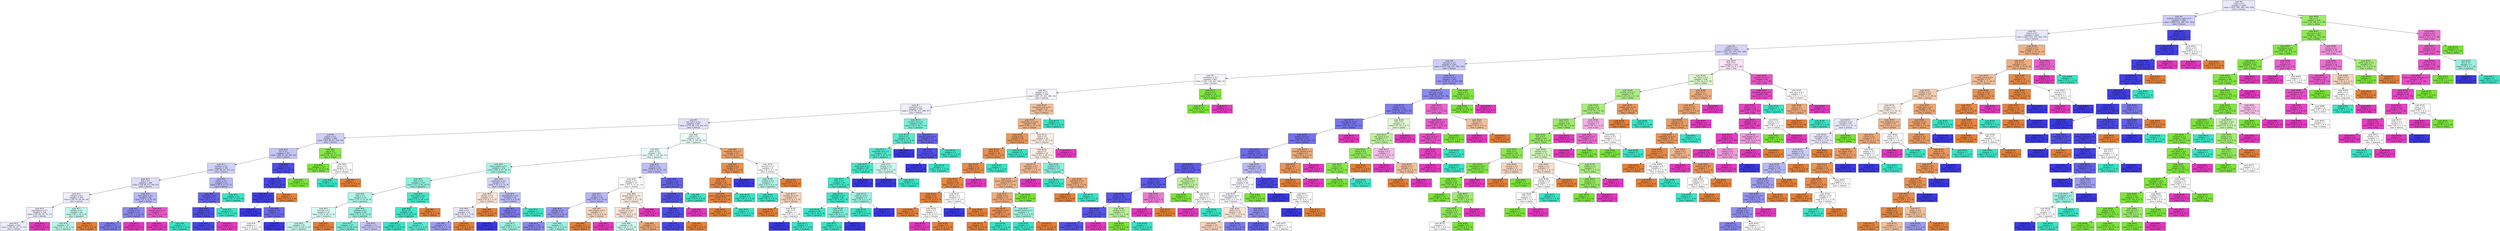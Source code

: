 digraph Tree {
node [shape=box, style="filled", color="black"] ;
0 [label=<node &#35;0<br/>cumin &le; 0.5<br/>samples = 2298<br/>value = [412, 568, 290, 769, 259]<br/>class = korean>, fillcolor="#3c39e51e"] ;
1 [label=<node &#35;1<br/>roasted_sesame_seed &le; 0.5<br/>samples = 1862<br/>value = [408, 222, 284, 767, 181]<br/>class = korean>, fillcolor="#3c39e53f"] ;
0 -> 1 [labeldistance=2.5, labelangle=45, headlabel="True"] ;
2 [label=<node &#35;2<br/>starch &le; 0.5<br/>samples = 1625<br/>value = [403, 222, 279, 542, 179]<br/>class = korean>, fillcolor="#3c39e51d"] ;
1 -> 2 ;
3 [label=<node &#35;3<br/>cilantro &le; 0.5<br/>samples = 1409<br/>value = [255, 220, 265, 501, 168]<br/>class = korean>, fillcolor="#3c39e535"] ;
2 -> 3 ;
4 [label=<node &#35;4<br/>cayenne &le; 0.5<br/>samples = 1247<br/>value = [219, 169, 257, 500, 102]<br/>class = korean>, fillcolor="#3c39e53f"] ;
3 -> 4 ;
5 [label=<node &#35;5<br/>cardamom &le; 0.5<br/>samples = 862<br/>value = [181, 118, 241, 269, 53]<br/>class = korean>, fillcolor="#3c39e50b"] ;
4 -> 5 ;
6 [label=<node &#35;6<br/>pepper &le; 0.5<br/>samples = 830<br/>value = [181, 87, 241, 269, 52]<br/>class = korean>, fillcolor="#3c39e50c"] ;
5 -> 6 ;
7 [label=<node &#35;7<br/>seaweed &le; 0.5<br/>samples = 761<br/>value = [137, 86, 223, 268, 47]<br/>class = korean>, fillcolor="#3c39e515"] ;
6 -> 7 ;
8 [label=<node &#35;8<br/>soy_sauce &le; 0.5<br/>samples = 695<br/>value = [137, 86, 174, 251, 47]<br/>class = korean>, fillcolor="#3c39e526"] ;
7 -> 8 ;
9 [label=<node &#35;9<br/>yogurt &le; 0.5<br/>samples = 408<br/>value = [61, 86, 65, 163, 33]<br/>class = korean>, fillcolor="#3c39e53d"] ;
8 -> 9 ;
10 [label=<node &#35;10<br/>nut &le; 0.5<br/>samples = 387<br/>value = [60, 67, 64, 163, 33]<br/>class = korean>, fillcolor="#3c39e54c"] ;
9 -> 10 ;
11 [label=<node &#35;11<br/>soybean &le; 0.5<br/>samples = 354<br/>value = [58, 66, 64, 133, 33]<br/>class = korean>, fillcolor="#3c39e53b"] ;
10 -> 11 ;
12 [label=<node &#35;12<br/>fish &le; 0.5<br/>samples = 309<br/>value = [58, 66, 47, 106, 32]<br/>class = korean>, fillcolor="#3c39e52a"] ;
11 -> 12 ;
13 [label=<node &#35;13<br/>vinegar &le; 0.5<br/>samples = 269<br/>value = [56, 65, 44, 84, 20]<br/>class = korean>, fillcolor="#3c39e518"] ;
12 -> 13 ;
14 [label=<node &#35;14<br/>lemongrass &le; 0.5<br/>samples = 229<br/>value = [52, 60, 25, 75, 17]<br/>class = korean>, fillcolor="#3c39e517"] ;
13 -> 14 ;
15 [label=<node &#35;15<br/>samples = 225<br/>value = [52, 60, 25, 75, 13]<br/>class = korean>, fillcolor="#3c39e517"] ;
14 -> 15 ;
16 [label=<node &#35;16<br/>samples = 4<br/>value = [0, 0, 0, 0, 4]<br/>class = thai>, fillcolor="#e539c0ff"] ;
14 -> 16 ;
17 [label=<node &#35;17<br/>chicken &le; 0.5<br/>samples = 40<br/>value = [4, 5, 19, 9, 3]<br/>class = japanese>, fillcolor="#39e5c552"] ;
13 -> 17 ;
18 [label=<node &#35;18<br/>samples = 37<br/>value = [1, 5, 19, 9, 3]<br/>class = japanese>, fillcolor="#39e5c55b"] ;
17 -> 18 ;
19 [label=<node &#35;19<br/>samples = 3<br/>value = [3, 0, 0, 0, 0]<br/>class = chinese>, fillcolor="#e58139ff"] ;
17 -> 19 ;
20 [label=<node &#35;20<br/>lime_juice &le; 0.5<br/>samples = 40<br/>value = [2, 1, 3, 22, 12]<br/>class = korean>, fillcolor="#3c39e55b"] ;
12 -> 20 ;
21 [label=<node &#35;21<br/>coconut &le; 0.5<br/>samples = 33<br/>value = [2, 1, 2, 22, 6]<br/>class = korean>, fillcolor="#3c39e597"] ;
20 -> 21 ;
22 [label=<node &#35;22<br/>samples = 31<br/>value = [2, 1, 2, 22, 4]<br/>class = korean>, fillcolor="#3c39e5aa"] ;
21 -> 22 ;
23 [label=<node &#35;23<br/>samples = 2<br/>value = [0, 0, 0, 0, 2]<br/>class = thai>, fillcolor="#e539c0ff"] ;
21 -> 23 ;
24 [label=<node &#35;24<br/>orange_juice &le; 0.5<br/>samples = 7<br/>value = [0, 0, 1, 0, 6]<br/>class = thai>, fillcolor="#e539c0d4"] ;
20 -> 24 ;
25 [label=<node &#35;25<br/>samples = 6<br/>value = [0, 0, 0, 0, 6]<br/>class = thai>, fillcolor="#e539c0ff"] ;
24 -> 25 ;
26 [label=<node &#35;26<br/>samples = 1<br/>value = [0, 0, 1, 0, 0]<br/>class = japanese>, fillcolor="#39e5c5ff"] ;
24 -> 26 ;
27 [label=<node &#35;27<br/>barley &le; 0.5<br/>samples = 45<br/>value = [0, 0, 17, 27, 1]<br/>class = korean>, fillcolor="#3c39e55b"] ;
11 -> 27 ;
28 [label=<node &#35;28<br/>enokidake &le; 0.5<br/>samples = 33<br/>value = [0, 0, 5, 27, 1]<br/>class = korean>, fillcolor="#3c39e5c8"] ;
27 -> 28 ;
29 [label=<node &#35;29<br/>radish &le; 0.5<br/>samples = 30<br/>value = [0, 0, 2, 27, 1]<br/>class = korean>, fillcolor="#3c39e5e4"] ;
28 -> 29 ;
30 [label=<node &#35;30<br/>samples = 29<br/>value = [0, 0, 2, 27, 0]<br/>class = korean>, fillcolor="#3c39e5ec"] ;
29 -> 30 ;
31 [label=<node &#35;31<br/>samples = 1<br/>value = [0, 0, 0, 0, 1]<br/>class = thai>, fillcolor="#e539c0ff"] ;
29 -> 31 ;
32 [label=<node &#35;32<br/>samples = 3<br/>value = [0, 0, 3, 0, 0]<br/>class = japanese>, fillcolor="#39e5c5ff"] ;
28 -> 32 ;
33 [label=<node &#35;33<br/>samples = 12<br/>value = [0, 0, 12, 0, 0]<br/>class = japanese>, fillcolor="#39e5c5ff"] ;
27 -> 33 ;
34 [label=<node &#35;34<br/>rose &le; 0.5<br/>samples = 33<br/>value = [2, 1, 0, 30, 0]<br/>class = korean>, fillcolor="#3c39e5e6"] ;
10 -> 34 ;
35 [label=<node &#35;35<br/>shellfish &le; 0.5<br/>samples = 32<br/>value = [2, 0, 0, 30, 0]<br/>class = korean>, fillcolor="#3c39e5ee"] ;
34 -> 35 ;
36 [label=<node &#35;36<br/>cane_molasses &le; 0.5<br/>samples = 31<br/>value = [1, 0, 0, 30, 0]<br/>class = korean>, fillcolor="#3c39e5f6"] ;
35 -> 36 ;
37 [label=<node &#35;37<br/>samples = 26<br/>value = [0, 0, 0, 26, 0]<br/>class = korean>, fillcolor="#3c39e5ff"] ;
36 -> 37 ;
38 [label=<node &#35;38<br/>ginger &le; 0.5<br/>samples = 5<br/>value = [1, 0, 0, 4, 0]<br/>class = korean>, fillcolor="#3c39e5bf"] ;
36 -> 38 ;
39 [label=<node &#35;39<br/>samples = 2<br/>value = [1, 0, 0, 1, 0]<br/>class = chinese>, fillcolor="#e5813900"] ;
38 -> 39 ;
40 [label=<node &#35;40<br/>samples = 3<br/>value = [0, 0, 0, 3, 0]<br/>class = korean>, fillcolor="#3c39e5ff"] ;
38 -> 40 ;
41 [label=<node &#35;41<br/>samples = 1<br/>value = [1, 0, 0, 0, 0]<br/>class = chinese>, fillcolor="#e58139ff"] ;
35 -> 41 ;
42 [label=<node &#35;42<br/>samples = 1<br/>value = [0, 1, 0, 0, 0]<br/>class = indian>, fillcolor="#7be539ff"] ;
34 -> 42 ;
43 [label=<node &#35;43<br/>egg &le; 0.5<br/>samples = 21<br/>value = [1, 19, 1, 0, 0]<br/>class = indian>, fillcolor="#7be539e6"] ;
9 -> 43 ;
44 [label=<node &#35;44<br/>samples = 19<br/>value = [0, 19, 0, 0, 0]<br/>class = indian>, fillcolor="#7be539ff"] ;
43 -> 44 ;
45 [label=<node &#35;45<br/>onion &le; 0.5<br/>samples = 2<br/>value = [1, 0, 1, 0, 0]<br/>class = chinese>, fillcolor="#e5813900"] ;
43 -> 45 ;
46 [label=<node &#35;46<br/>samples = 1<br/>value = [0, 0, 1, 0, 0]<br/>class = japanese>, fillcolor="#39e5c5ff"] ;
45 -> 46 ;
47 [label=<node &#35;47<br/>samples = 1<br/>value = [1, 0, 0, 0, 0]<br/>class = chinese>, fillcolor="#e58139ff"] ;
45 -> 47 ;
48 [label=<node &#35;48<br/>pork &le; 0.5<br/>samples = 287<br/>value = [76, 0, 109, 88, 14]<br/>class = japanese>, fillcolor="#39e5c51b"] ;
8 -> 48 ;
49 [label=<node &#35;49<br/>garlic &le; 0.5<br/>samples = 251<br/>value = [48, 0, 103, 86, 14]<br/>class = japanese>, fillcolor="#39e5c51a"] ;
48 -> 49 ;
50 [label=<node &#35;50<br/>black_pepper &le; 0.5<br/>samples = 152<br/>value = [26, 0, 87, 39, 0]<br/>class = japanese>, fillcolor="#39e5c56c"] ;
49 -> 50 ;
51 [label=<node &#35;51<br/>wine &le; 0.5<br/>samples = 125<br/>value = [17, 0, 82, 26, 0]<br/>class = japanese>, fillcolor="#39e5c590"] ;
50 -> 51 ;
52 [label=<node &#35;52<br/>sake &le; 0.5<br/>samples = 94<br/>value = [15, 0, 53, 26, 0]<br/>class = japanese>, fillcolor="#39e5c565"] ;
51 -> 52 ;
53 [label=<node &#35;53<br/>broccoli &le; 0.5<br/>samples = 45<br/>value = [14, 0, 20, 11, 0]<br/>class = japanese>, fillcolor="#39e5c531"] ;
52 -> 53 ;
54 [label=<node &#35;54<br/>samples = 42<br/>value = [11, 0, 20, 11, 0]<br/>class = japanese>, fillcolor="#39e5c54a"] ;
53 -> 54 ;
55 [label=<node &#35;55<br/>samples = 3<br/>value = [3, 0, 0, 0, 0]<br/>class = chinese>, fillcolor="#e58139ff"] ;
53 -> 55 ;
56 [label=<node &#35;56<br/>soybean &le; 0.5<br/>samples = 49<br/>value = [1, 0, 33, 15, 0]<br/>class = japanese>, fillcolor="#39e5c587"] ;
52 -> 56 ;
57 [label=<node &#35;57<br/>samples = 37<br/>value = [1, 0, 28, 8, 0]<br/>class = japanese>, fillcolor="#39e5c5b0"] ;
56 -> 57 ;
58 [label=<node &#35;58<br/>samples = 12<br/>value = [0, 0, 5, 7, 0]<br/>class = korean>, fillcolor="#3c39e549"] ;
56 -> 58 ;
59 [label=<node &#35;59<br/>star_anise &le; 0.5<br/>samples = 31<br/>value = [2, 0, 29, 0, 0]<br/>class = japanese>, fillcolor="#39e5c5ed"] ;
51 -> 59 ;
60 [label=<node &#35;60<br/>fish &le; 0.5<br/>samples = 30<br/>value = [1, 0, 29, 0, 0]<br/>class = japanese>, fillcolor="#39e5c5f6"] ;
59 -> 60 ;
61 [label=<node &#35;61<br/>samples = 23<br/>value = [0, 0, 23, 0, 0]<br/>class = japanese>, fillcolor="#39e5c5ff"] ;
60 -> 61 ;
62 [label=<node &#35;62<br/>samples = 7<br/>value = [1, 0, 6, 0, 0]<br/>class = japanese>, fillcolor="#39e5c5d4"] ;
60 -> 62 ;
63 [label=<node &#35;63<br/>samples = 1<br/>value = [1, 0, 0, 0, 0]<br/>class = chinese>, fillcolor="#e58139ff"] ;
59 -> 63 ;
64 [label=<node &#35;64<br/>vegetable &le; 0.5<br/>samples = 27<br/>value = [9, 0, 5, 13, 0]<br/>class = korean>, fillcolor="#3c39e539"] ;
50 -> 64 ;
65 [label=<node &#35;65<br/>chicken &le; 0.5<br/>samples = 17<br/>value = [9, 0, 1, 7, 0]<br/>class = chinese>, fillcolor="#e5813933"] ;
64 -> 65 ;
66 [label=<node &#35;66<br/>wine &le; 0.5<br/>samples = 14<br/>value = [6, 0, 1, 7, 0]<br/>class = korean>, fillcolor="#3c39e520"] ;
65 -> 66 ;
67 [label=<node &#35;67<br/>samples = 11<br/>value = [3, 0, 1, 7, 0]<br/>class = korean>, fillcolor="#3c39e580"] ;
66 -> 67 ;
68 [label=<node &#35;68<br/>samples = 3<br/>value = [3, 0, 0, 0, 0]<br/>class = chinese>, fillcolor="#e58139ff"] ;
66 -> 68 ;
69 [label=<node &#35;69<br/>samples = 3<br/>value = [3, 0, 0, 0, 0]<br/>class = chinese>, fillcolor="#e58139ff"] ;
65 -> 69 ;
70 [label=<node &#35;70<br/>katsuobushi &le; 0.5<br/>samples = 10<br/>value = [0, 0, 4, 6, 0]<br/>class = korean>, fillcolor="#3c39e555"] ;
64 -> 70 ;
71 [label=<node &#35;71<br/>soybean &le; 0.5<br/>samples = 8<br/>value = [0, 0, 2, 6, 0]<br/>class = korean>, fillcolor="#3c39e5aa"] ;
70 -> 71 ;
72 [label=<node &#35;72<br/>samples = 5<br/>value = [0, 0, 0, 5, 0]<br/>class = korean>, fillcolor="#3c39e5ff"] ;
71 -> 72 ;
73 [label=<node &#35;73<br/>samples = 3<br/>value = [0, 0, 2, 1, 0]<br/>class = japanese>, fillcolor="#39e5c57f"] ;
71 -> 73 ;
74 [label=<node &#35;74<br/>samples = 2<br/>value = [0, 0, 2, 0, 0]<br/>class = japanese>, fillcolor="#39e5c5ff"] ;
70 -> 74 ;
75 [label=<node &#35;75<br/>beef &le; 0.5<br/>samples = 99<br/>value = [22, 0, 16, 47, 14]<br/>class = korean>, fillcolor="#3c39e553"] ;
49 -> 75 ;
76 [label=<node &#35;76<br/>ginger &le; 0.5<br/>samples = 67<br/>value = [21, 0, 12, 21, 13]<br/>class = chinese>, fillcolor="#e5813900"] ;
75 -> 76 ;
77 [label=<node &#35;77<br/>wine &le; 0.5<br/>samples = 36<br/>value = [9, 0, 4, 19, 4]<br/>class = korean>, fillcolor="#3c39e55e"] ;
76 -> 77 ;
78 [label=<node &#35;78<br/>cabbage &le; 0.5<br/>samples = 31<br/>value = [6, 0, 4, 19, 2]<br/>class = korean>, fillcolor="#3c39e585"] ;
77 -> 78 ;
79 [label=<node &#35;79<br/>samples = 28<br/>value = [5, 0, 2, 19, 2]<br/>class = korean>, fillcolor="#3c39e59b"] ;
78 -> 79 ;
80 [label=<node &#35;80<br/>samples = 3<br/>value = [1, 0, 2, 0, 0]<br/>class = japanese>, fillcolor="#39e5c57f"] ;
78 -> 80 ;
81 [label=<node &#35;81<br/>bell_pepper &le; 0.5<br/>samples = 5<br/>value = [3, 0, 0, 0, 2]<br/>class = chinese>, fillcolor="#e5813955"] ;
77 -> 81 ;
82 [label=<node &#35;82<br/>samples = 3<br/>value = [3, 0, 0, 0, 0]<br/>class = chinese>, fillcolor="#e58139ff"] ;
81 -> 82 ;
83 [label=<node &#35;83<br/>samples = 2<br/>value = [0, 0, 0, 0, 2]<br/>class = thai>, fillcolor="#e539c0ff"] ;
81 -> 83 ;
84 [label=<node &#35;84<br/>peanut_butter &le; 0.5<br/>samples = 31<br/>value = [12, 0, 8, 2, 9]<br/>class = chinese>, fillcolor="#e5813923"] ;
76 -> 84 ;
85 [label=<node &#35;85<br/>sesame_oil &le; 0.5<br/>samples = 27<br/>value = [12, 0, 8, 2, 5]<br/>class = chinese>, fillcolor="#e5813936"] ;
84 -> 85 ;
86 [label=<node &#35;86<br/>samples = 16<br/>value = [4, 0, 7, 1, 4]<br/>class = japanese>, fillcolor="#39e5c540"] ;
85 -> 86 ;
87 [label=<node &#35;87<br/>samples = 11<br/>value = [8, 0, 1, 1, 1]<br/>class = chinese>, fillcolor="#e58139b3"] ;
85 -> 87 ;
88 [label=<node &#35;88<br/>samples = 4<br/>value = [0, 0, 0, 0, 4]<br/>class = thai>, fillcolor="#e539c0ff"] ;
84 -> 88 ;
89 [label=<node &#35;89<br/>chicken &le; 0.5<br/>samples = 32<br/>value = [1, 0, 4, 26, 1]<br/>class = korean>, fillcolor="#3c39e5c8"] ;
75 -> 89 ;
90 [label=<node &#35;90<br/>lemongrass &le; 0.5<br/>samples = 30<br/>value = [1, 0, 2, 26, 1]<br/>class = korean>, fillcolor="#3c39e5db"] ;
89 -> 90 ;
91 [label=<node &#35;91<br/>leek &le; 0.5<br/>samples = 29<br/>value = [1, 0, 2, 26, 0]<br/>class = korean>, fillcolor="#3c39e5e3"] ;
90 -> 91 ;
92 [label=<node &#35;92<br/>samples = 28<br/>value = [0, 0, 2, 26, 0]<br/>class = korean>, fillcolor="#3c39e5eb"] ;
91 -> 92 ;
93 [label=<node &#35;93<br/>samples = 1<br/>value = [1, 0, 0, 0, 0]<br/>class = chinese>, fillcolor="#e58139ff"] ;
91 -> 93 ;
94 [label=<node &#35;94<br/>samples = 1<br/>value = [0, 0, 0, 0, 1]<br/>class = thai>, fillcolor="#e539c0ff"] ;
90 -> 94 ;
95 [label=<node &#35;95<br/>samples = 2<br/>value = [0, 0, 2, 0, 0]<br/>class = japanese>, fillcolor="#39e5c5ff"] ;
89 -> 95 ;
96 [label=<node &#35;96<br/>vegetable_oil &le; 0.5<br/>samples = 36<br/>value = [28, 0, 6, 2, 0]<br/>class = chinese>, fillcolor="#e58139bb"] ;
48 -> 96 ;
97 [label=<node &#35;97<br/>mustard &le; 0.5<br/>samples = 27<br/>value = [24, 0, 2, 1, 0]<br/>class = chinese>, fillcolor="#e58139e0"] ;
96 -> 97 ;
98 [label=<node &#35;98<br/>squid &le; 0.5<br/>samples = 26<br/>value = [24, 0, 2, 0, 0]<br/>class = chinese>, fillcolor="#e58139ea"] ;
97 -> 98 ;
99 [label=<node &#35;99<br/>green_bell_pepper &le; 0.5<br/>samples = 25<br/>value = [24, 0, 1, 0, 0]<br/>class = chinese>, fillcolor="#e58139f4"] ;
98 -> 99 ;
100 [label=<node &#35;100<br/>samples = 24<br/>value = [24, 0, 0, 0, 0]<br/>class = chinese>, fillcolor="#e58139ff"] ;
99 -> 100 ;
101 [label=<node &#35;101<br/>samples = 1<br/>value = [0, 0, 1, 0, 0]<br/>class = japanese>, fillcolor="#39e5c5ff"] ;
99 -> 101 ;
102 [label=<node &#35;102<br/>samples = 1<br/>value = [0, 0, 1, 0, 0]<br/>class = japanese>, fillcolor="#39e5c5ff"] ;
98 -> 102 ;
103 [label=<node &#35;103<br/>samples = 1<br/>value = [0, 0, 0, 1, 0]<br/>class = korean>, fillcolor="#3c39e5ff"] ;
97 -> 103 ;
104 [label=<node &#35;104<br/>mustard &le; 0.5<br/>samples = 9<br/>value = [4, 0, 4, 1, 0]<br/>class = chinese>, fillcolor="#e5813900"] ;
96 -> 104 ;
105 [label=<node &#35;105<br/>scallion &le; 0.5<br/>samples = 7<br/>value = [2, 0, 4, 1, 0]<br/>class = japanese>, fillcolor="#39e5c566"] ;
104 -> 105 ;
106 [label=<node &#35;106<br/>samples = 3<br/>value = [0, 0, 3, 0, 0]<br/>class = japanese>, fillcolor="#39e5c5ff"] ;
105 -> 106 ;
107 [label=<node &#35;107<br/>sesame_oil &le; 0.5<br/>samples = 4<br/>value = [2, 0, 1, 1, 0]<br/>class = chinese>, fillcolor="#e5813955"] ;
105 -> 107 ;
108 [label=<node &#35;108<br/>samples = 2<br/>value = [2, 0, 0, 0, 0]<br/>class = chinese>, fillcolor="#e58139ff"] ;
107 -> 108 ;
109 [label=<node &#35;109<br/>egg &le; 0.5<br/>samples = 2<br/>value = [0, 0, 1, 1, 0]<br/>class = japanese>, fillcolor="#39e5c500"] ;
107 -> 109 ;
110 [label=<node &#35;110<br/>samples = 1<br/>value = [0, 0, 0, 1, 0]<br/>class = korean>, fillcolor="#3c39e5ff"] ;
109 -> 110 ;
111 [label=<node &#35;111<br/>samples = 1<br/>value = [0, 0, 1, 0, 0]<br/>class = japanese>, fillcolor="#39e5c5ff"] ;
109 -> 111 ;
112 [label=<node &#35;112<br/>samples = 2<br/>value = [2, 0, 0, 0, 0]<br/>class = chinese>, fillcolor="#e58139ff"] ;
104 -> 112 ;
113 [label=<node &#35;113<br/>sesame_oil &le; 0.5<br/>samples = 66<br/>value = [0, 0, 49, 17, 0]<br/>class = japanese>, fillcolor="#39e5c5a7"] ;
7 -> 113 ;
114 [label=<node &#35;114<br/>beef &le; 0.5<br/>samples = 55<br/>value = [0, 0, 47, 8, 0]<br/>class = japanese>, fillcolor="#39e5c5d4"] ;
113 -> 114 ;
115 [label=<node &#35;115<br/>vegetable_oil &le; 0.5<br/>samples = 53<br/>value = [0, 0, 47, 6, 0]<br/>class = japanese>, fillcolor="#39e5c5de"] ;
114 -> 115 ;
116 [label=<node &#35;116<br/>black_bean &le; 0.5<br/>samples = 46<br/>value = [0, 0, 43, 3, 0]<br/>class = japanese>, fillcolor="#39e5c5ed"] ;
115 -> 116 ;
117 [label=<node &#35;117<br/>kelp &le; 0.5<br/>samples = 45<br/>value = [0, 0, 43, 2, 0]<br/>class = japanese>, fillcolor="#39e5c5f3"] ;
116 -> 117 ;
118 [label=<node &#35;118<br/>vegetable &le; 0.5<br/>samples = 42<br/>value = [0, 0, 41, 1, 0]<br/>class = japanese>, fillcolor="#39e5c5f9"] ;
117 -> 118 ;
119 [label=<node &#35;119<br/>samples = 38<br/>value = [0, 0, 38, 0, 0]<br/>class = japanese>, fillcolor="#39e5c5ff"] ;
118 -> 119 ;
120 [label=<node &#35;120<br/>tuna &le; 0.5<br/>samples = 4<br/>value = [0, 0, 3, 1, 0]<br/>class = japanese>, fillcolor="#39e5c5aa"] ;
118 -> 120 ;
121 [label=<node &#35;121<br/>samples = 3<br/>value = [0, 0, 3, 0, 0]<br/>class = japanese>, fillcolor="#39e5c5ff"] ;
120 -> 121 ;
122 [label=<node &#35;122<br/>samples = 1<br/>value = [0, 0, 0, 1, 0]<br/>class = korean>, fillcolor="#3c39e5ff"] ;
120 -> 122 ;
123 [label=<node &#35;123<br/>soybean &le; 0.5<br/>samples = 3<br/>value = [0, 0, 2, 1, 0]<br/>class = japanese>, fillcolor="#39e5c57f"] ;
117 -> 123 ;
124 [label=<node &#35;124<br/>samples = 2<br/>value = [0, 0, 2, 0, 0]<br/>class = japanese>, fillcolor="#39e5c5ff"] ;
123 -> 124 ;
125 [label=<node &#35;125<br/>samples = 1<br/>value = [0, 0, 0, 1, 0]<br/>class = korean>, fillcolor="#3c39e5ff"] ;
123 -> 125 ;
126 [label=<node &#35;126<br/>samples = 1<br/>value = [0, 0, 0, 1, 0]<br/>class = korean>, fillcolor="#3c39e5ff"] ;
116 -> 126 ;
127 [label=<node &#35;127<br/>vinegar &le; 0.5<br/>samples = 7<br/>value = [0, 0, 4, 3, 0]<br/>class = japanese>, fillcolor="#39e5c540"] ;
115 -> 127 ;
128 [label=<node &#35;128<br/>samples = 3<br/>value = [0, 0, 0, 3, 0]<br/>class = korean>, fillcolor="#3c39e5ff"] ;
127 -> 128 ;
129 [label=<node &#35;129<br/>samples = 4<br/>value = [0, 0, 4, 0, 0]<br/>class = japanese>, fillcolor="#39e5c5ff"] ;
127 -> 129 ;
130 [label=<node &#35;130<br/>samples = 2<br/>value = [0, 0, 0, 2, 0]<br/>class = korean>, fillcolor="#3c39e5ff"] ;
114 -> 130 ;
131 [label=<node &#35;131<br/>sesame_seed &le; 0.5<br/>samples = 11<br/>value = [0, 0, 2, 9, 0]<br/>class = korean>, fillcolor="#3c39e5c6"] ;
113 -> 131 ;
132 [label=<node &#35;132<br/>nut &le; 0.5<br/>samples = 10<br/>value = [0, 0, 1, 9, 0]<br/>class = korean>, fillcolor="#3c39e5e3"] ;
131 -> 132 ;
133 [label=<node &#35;133<br/>samples = 9<br/>value = [0, 0, 0, 9, 0]<br/>class = korean>, fillcolor="#3c39e5ff"] ;
132 -> 133 ;
134 [label=<node &#35;134<br/>samples = 1<br/>value = [0, 0, 1, 0, 0]<br/>class = japanese>, fillcolor="#39e5c5ff"] ;
132 -> 134 ;
135 [label=<node &#35;135<br/>samples = 1<br/>value = [0, 0, 1, 0, 0]<br/>class = japanese>, fillcolor="#39e5c5ff"] ;
131 -> 135 ;
136 [label=<node &#35;136<br/>mandarin_peel &le; 0.5<br/>samples = 69<br/>value = [44, 1, 18, 1, 5]<br/>class = chinese>, fillcolor="#e5813982"] ;
6 -> 136 ;
137 [label=<node &#35;137<br/>vegetable_oil &le; 0.5<br/>samples = 64<br/>value = [44, 1, 13, 1, 5]<br/>class = chinese>, fillcolor="#e581399b"] ;
136 -> 137 ;
138 [label=<node &#35;138<br/>cream &le; 0.5<br/>samples = 38<br/>value = [32, 0, 3, 1, 2]<br/>class = chinese>, fillcolor="#e58139d3"] ;
137 -> 138 ;
139 [label=<node &#35;139<br/>basil &le; 0.5<br/>samples = 36<br/>value = [32, 0, 1, 1, 2]<br/>class = chinese>, fillcolor="#e58139e1"] ;
138 -> 139 ;
140 [label=<node &#35;140<br/>lime &le; 0.5<br/>samples = 35<br/>value = [32, 0, 0, 1, 2]<br/>class = chinese>, fillcolor="#e58139e8"] ;
139 -> 140 ;
141 [label=<node &#35;141<br/>potato &le; 0.5<br/>samples = 34<br/>value = [32, 0, 0, 1, 1]<br/>class = chinese>, fillcolor="#e58139f0"] ;
140 -> 141 ;
142 [label=<node &#35;142<br/>mango &le; 0.5<br/>samples = 32<br/>value = [31, 0, 0, 0, 1]<br/>class = chinese>, fillcolor="#e58139f7"] ;
141 -> 142 ;
143 [label=<node &#35;143<br/>samples = 30<br/>value = [30, 0, 0, 0, 0]<br/>class = chinese>, fillcolor="#e58139ff"] ;
142 -> 143 ;
144 [label=<node &#35;144<br/>pork &le; 0.5<br/>samples = 2<br/>value = [1, 0, 0, 0, 1]<br/>class = chinese>, fillcolor="#e5813900"] ;
142 -> 144 ;
145 [label=<node &#35;145<br/>samples = 1<br/>value = [0, 0, 0, 0, 1]<br/>class = thai>, fillcolor="#e539c0ff"] ;
144 -> 145 ;
146 [label=<node &#35;146<br/>samples = 1<br/>value = [1, 0, 0, 0, 0]<br/>class = chinese>, fillcolor="#e58139ff"] ;
144 -> 146 ;
147 [label=<node &#35;147<br/>turnip &le; 0.5<br/>samples = 2<br/>value = [1, 0, 0, 1, 0]<br/>class = chinese>, fillcolor="#e5813900"] ;
141 -> 147 ;
148 [label=<node &#35;148<br/>samples = 1<br/>value = [0, 0, 0, 1, 0]<br/>class = korean>, fillcolor="#3c39e5ff"] ;
147 -> 148 ;
149 [label=<node &#35;149<br/>samples = 1<br/>value = [1, 0, 0, 0, 0]<br/>class = chinese>, fillcolor="#e58139ff"] ;
147 -> 149 ;
150 [label=<node &#35;150<br/>samples = 1<br/>value = [0, 0, 0, 0, 1]<br/>class = thai>, fillcolor="#e539c0ff"] ;
140 -> 150 ;
151 [label=<node &#35;151<br/>samples = 1<br/>value = [0, 0, 1, 0, 0]<br/>class = japanese>, fillcolor="#39e5c5ff"] ;
139 -> 151 ;
152 [label=<node &#35;152<br/>samples = 2<br/>value = [0, 0, 2, 0, 0]<br/>class = japanese>, fillcolor="#39e5c5ff"] ;
138 -> 152 ;
153 [label=<node &#35;153<br/>crab &le; 0.5<br/>samples = 26<br/>value = [12, 1, 10, 0, 3]<br/>class = chinese>, fillcolor="#e5813920"] ;
137 -> 153 ;
154 [label=<node &#35;154<br/>egg &le; 0.5<br/>samples = 24<br/>value = [12, 1, 10, 0, 1]<br/>class = chinese>, fillcolor="#e5813924"] ;
153 -> 154 ;
155 [label=<node &#35;155<br/>tangerine &le; 0.5<br/>samples = 14<br/>value = [9, 1, 3, 0, 1]<br/>class = chinese>, fillcolor="#e581398b"] ;
154 -> 155 ;
156 [label=<node &#35;156<br/>green_bell_pepper &le; 0.5<br/>samples = 13<br/>value = [9, 1, 3, 0, 0]<br/>class = chinese>, fillcolor="#e5813999"] ;
155 -> 156 ;
157 [label=<node &#35;157<br/>shallot &le; 0.5<br/>samples = 12<br/>value = [9, 0, 3, 0, 0]<br/>class = chinese>, fillcolor="#e58139aa"] ;
156 -> 157 ;
158 [label=<node &#35;158<br/>bell_pepper &le; 0.5<br/>samples = 9<br/>value = [8, 0, 1, 0, 0]<br/>class = chinese>, fillcolor="#e58139df"] ;
157 -> 158 ;
159 [label=<node &#35;159<br/>samples = 8<br/>value = [8, 0, 0, 0, 0]<br/>class = chinese>, fillcolor="#e58139ff"] ;
158 -> 159 ;
160 [label=<node &#35;160<br/>samples = 1<br/>value = [0, 0, 1, 0, 0]<br/>class = japanese>, fillcolor="#39e5c5ff"] ;
158 -> 160 ;
161 [label=<node &#35;161<br/>chicken_broth &le; 0.5<br/>samples = 3<br/>value = [1, 0, 2, 0, 0]<br/>class = japanese>, fillcolor="#39e5c57f"] ;
157 -> 161 ;
162 [label=<node &#35;162<br/>samples = 2<br/>value = [0, 0, 2, 0, 0]<br/>class = japanese>, fillcolor="#39e5c5ff"] ;
161 -> 162 ;
163 [label=<node &#35;163<br/>samples = 1<br/>value = [1, 0, 0, 0, 0]<br/>class = chinese>, fillcolor="#e58139ff"] ;
161 -> 163 ;
164 [label=<node &#35;164<br/>samples = 1<br/>value = [0, 1, 0, 0, 0]<br/>class = indian>, fillcolor="#7be539ff"] ;
156 -> 164 ;
165 [label=<node &#35;165<br/>samples = 1<br/>value = [0, 0, 0, 0, 1]<br/>class = thai>, fillcolor="#e539c0ff"] ;
155 -> 165 ;
166 [label=<node &#35;166<br/>scallion &le; 0.5<br/>samples = 10<br/>value = [3, 0, 7, 0, 0]<br/>class = japanese>, fillcolor="#39e5c592"] ;
154 -> 166 ;
167 [label=<node &#35;167<br/>samples = 6<br/>value = [0, 0, 6, 0, 0]<br/>class = japanese>, fillcolor="#39e5c5ff"] ;
166 -> 167 ;
168 [label=<node &#35;168<br/>tamarind &le; 0.5<br/>samples = 4<br/>value = [3, 0, 1, 0, 0]<br/>class = chinese>, fillcolor="#e58139aa"] ;
166 -> 168 ;
169 [label=<node &#35;169<br/>samples = 3<br/>value = [3, 0, 0, 0, 0]<br/>class = chinese>, fillcolor="#e58139ff"] ;
168 -> 169 ;
170 [label=<node &#35;170<br/>samples = 1<br/>value = [0, 0, 1, 0, 0]<br/>class = japanese>, fillcolor="#39e5c5ff"] ;
168 -> 170 ;
171 [label=<node &#35;171<br/>samples = 2<br/>value = [0, 0, 0, 0, 2]<br/>class = thai>, fillcolor="#e539c0ff"] ;
153 -> 171 ;
172 [label=<node &#35;172<br/>samples = 5<br/>value = [0, 0, 5, 0, 0]<br/>class = japanese>, fillcolor="#39e5c5ff"] ;
136 -> 172 ;
173 [label=<node &#35;173<br/>bean &le; 0.5<br/>samples = 32<br/>value = [0, 31, 0, 0, 1]<br/>class = indian>, fillcolor="#7be539f7"] ;
5 -> 173 ;
174 [label=<node &#35;174<br/>samples = 31<br/>value = [0, 31, 0, 0, 0]<br/>class = indian>, fillcolor="#7be539ff"] ;
173 -> 174 ;
175 [label=<node &#35;175<br/>samples = 1<br/>value = [0, 0, 0, 0, 1]<br/>class = thai>, fillcolor="#e539c0ff"] ;
173 -> 175 ;
176 [label=<node &#35;176<br/>turmeric &le; 0.5<br/>samples = 385<br/>value = [38, 51, 16, 231, 49]<br/>class = korean>, fillcolor="#3c39e589"] ;
4 -> 176 ;
177 [label=<node &#35;177<br/>lime_juice &le; 0.5<br/>samples = 362<br/>value = [38, 29, 16, 231, 48]<br/>class = korean>, fillcolor="#3c39e595"] ;
176 -> 177 ;
178 [label=<node &#35;178<br/>tomato &le; 0.5<br/>samples = 339<br/>value = [36, 28, 14, 231, 30]<br/>class = korean>, fillcolor="#3c39e5a4"] ;
177 -> 178 ;
179 [label=<node &#35;179<br/>lemongrass &le; 0.5<br/>samples = 318<br/>value = [33, 18, 13, 231, 23]<br/>class = korean>, fillcolor="#3c39e5b1"] ;
178 -> 179 ;
180 [label=<node &#35;180<br/>peanut_oil &le; 0.5<br/>samples = 310<br/>value = [33, 18, 13, 231, 15]<br/>class = korean>, fillcolor="#3c39e5b6"] ;
179 -> 180 ;
181 [label=<node &#35;181<br/>vinegar &le; 0.5<br/>samples = 302<br/>value = [27, 18, 13, 231, 13]<br/>class = korean>, fillcolor="#3c39e5bd"] ;
180 -> 181 ;
182 [label=<node &#35;182<br/>olive_oil &le; 0.5<br/>samples = 246<br/>value = [14, 13, 6, 203, 10]<br/>class = korean>, fillcolor="#3c39e5d0"] ;
181 -> 182 ;
183 [label=<node &#35;183<br/>peanut &le; 0.5<br/>samples = 241<br/>value = [14, 10, 5, 203, 9]<br/>class = korean>, fillcolor="#3c39e5d4"] ;
182 -> 183 ;
184 [label=<node &#35;184<br/>butter &le; 0.5<br/>samples = 237<br/>value = [13, 10, 5, 203, 6]<br/>class = korean>, fillcolor="#3c39e5d8"] ;
183 -> 184 ;
185 [label=<node &#35;185<br/>lime &le; 0.5<br/>samples = 234<br/>value = [13, 8, 4, 203, 6]<br/>class = korean>, fillcolor="#3c39e5db"] ;
184 -> 185 ;
186 [label=<node &#35;186<br/>samples = 232<br/>value = [13, 8, 4, 203, 4]<br/>class = korean>, fillcolor="#3c39e5dd"] ;
185 -> 186 ;
187 [label=<node &#35;187<br/>samples = 2<br/>value = [0, 0, 0, 0, 2]<br/>class = thai>, fillcolor="#e539c0ff"] ;
185 -> 187 ;
188 [label=<node &#35;188<br/>scallop &le; 0.5<br/>samples = 3<br/>value = [0, 2, 1, 0, 0]<br/>class = indian>, fillcolor="#7be5397f"] ;
184 -> 188 ;
189 [label=<node &#35;189<br/>samples = 2<br/>value = [0, 2, 0, 0, 0]<br/>class = indian>, fillcolor="#7be539ff"] ;
188 -> 189 ;
190 [label=<node &#35;190<br/>samples = 1<br/>value = [0, 0, 1, 0, 0]<br/>class = japanese>, fillcolor="#39e5c5ff"] ;
188 -> 190 ;
191 [label=<node &#35;191<br/>pork &le; 0.5<br/>samples = 4<br/>value = [1, 0, 0, 0, 3]<br/>class = thai>, fillcolor="#e539c0aa"] ;
183 -> 191 ;
192 [label=<node &#35;192<br/>samples = 3<br/>value = [0, 0, 0, 0, 3]<br/>class = thai>, fillcolor="#e539c0ff"] ;
191 -> 192 ;
193 [label=<node &#35;193<br/>samples = 1<br/>value = [1, 0, 0, 0, 0]<br/>class = chinese>, fillcolor="#e58139ff"] ;
191 -> 193 ;
194 [label=<node &#35;194<br/>soy_sauce &le; 0.5<br/>samples = 5<br/>value = [0, 3, 1, 0, 1]<br/>class = indian>, fillcolor="#7be5397f"] ;
182 -> 194 ;
195 [label=<node &#35;195<br/>samples = 3<br/>value = [0, 3, 0, 0, 0]<br/>class = indian>, fillcolor="#7be539ff"] ;
194 -> 195 ;
196 [label=<node &#35;196<br/>fish &le; 0.5<br/>samples = 2<br/>value = [0, 0, 1, 0, 1]<br/>class = japanese>, fillcolor="#39e5c500"] ;
194 -> 196 ;
197 [label=<node &#35;197<br/>samples = 1<br/>value = [0, 0, 0, 0, 1]<br/>class = thai>, fillcolor="#e539c0ff"] ;
196 -> 197 ;
198 [label=<node &#35;198<br/>samples = 1<br/>value = [0, 0, 1, 0, 0]<br/>class = japanese>, fillcolor="#39e5c5ff"] ;
196 -> 198 ;
199 [label=<node &#35;199<br/>vegetable &le; 0.5<br/>samples = 56<br/>value = [13, 5, 7, 28, 3]<br/>class = korean>, fillcolor="#3c39e559"] ;
181 -> 199 ;
200 [label=<node &#35;200<br/>raisin &le; 0.5<br/>samples = 40<br/>value = [12, 5, 7, 13, 3]<br/>class = korean>, fillcolor="#3c39e509"] ;
199 -> 200 ;
201 [label=<node &#35;201<br/>black_pepper &le; 0.5<br/>samples = 37<br/>value = [12, 2, 7, 13, 3]<br/>class = korean>, fillcolor="#3c39e50a"] ;
200 -> 201 ;
202 [label=<node &#35;202<br/>radish &le; 0.5<br/>samples = 29<br/>value = [12, 1, 6, 8, 2]<br/>class = chinese>, fillcolor="#e5813931"] ;
201 -> 202 ;
203 [label=<node &#35;203<br/>samples = 25<br/>value = [12, 1, 5, 5, 2]<br/>class = chinese>, fillcolor="#e5813959"] ;
202 -> 203 ;
204 [label=<node &#35;204<br/>samples = 4<br/>value = [0, 0, 1, 3, 0]<br/>class = korean>, fillcolor="#3c39e5aa"] ;
202 -> 204 ;
205 [label=<node &#35;205<br/>mint &le; 0.5<br/>samples = 8<br/>value = [0, 1, 1, 5, 1]<br/>class = korean>, fillcolor="#3c39e592"] ;
201 -> 205 ;
206 [label=<node &#35;206<br/>samples = 6<br/>value = [0, 1, 0, 5, 0]<br/>class = korean>, fillcolor="#3c39e5cc"] ;
205 -> 206 ;
207 [label=<node &#35;207<br/>samples = 2<br/>value = [0, 0, 1, 0, 1]<br/>class = japanese>, fillcolor="#39e5c500"] ;
205 -> 207 ;
208 [label=<node &#35;208<br/>samples = 3<br/>value = [0, 3, 0, 0, 0]<br/>class = indian>, fillcolor="#7be539ff"] ;
200 -> 208 ;
209 [label=<node &#35;209<br/>mushroom &le; 0.5<br/>samples = 16<br/>value = [1, 0, 0, 15, 0]<br/>class = korean>, fillcolor="#3c39e5ee"] ;
199 -> 209 ;
210 [label=<node &#35;210<br/>samples = 14<br/>value = [0, 0, 0, 14, 0]<br/>class = korean>, fillcolor="#3c39e5ff"] ;
209 -> 210 ;
211 [label=<node &#35;211<br/>scallion &le; 0.5<br/>samples = 2<br/>value = [1, 0, 0, 1, 0]<br/>class = chinese>, fillcolor="#e5813900"] ;
209 -> 211 ;
212 [label=<node &#35;212<br/>samples = 1<br/>value = [0, 0, 0, 1, 0]<br/>class = korean>, fillcolor="#3c39e5ff"] ;
211 -> 212 ;
213 [label=<node &#35;213<br/>samples = 1<br/>value = [1, 0, 0, 0, 0]<br/>class = chinese>, fillcolor="#e58139ff"] ;
211 -> 213 ;
214 [label=<node &#35;214<br/>roasted_peanut &le; 0.5<br/>samples = 8<br/>value = [6, 0, 0, 0, 2]<br/>class = chinese>, fillcolor="#e58139aa"] ;
180 -> 214 ;
215 [label=<node &#35;215<br/>fish &le; 0.5<br/>samples = 7<br/>value = [6, 0, 0, 0, 1]<br/>class = chinese>, fillcolor="#e58139d4"] ;
214 -> 215 ;
216 [label=<node &#35;216<br/>samples = 6<br/>value = [6, 0, 0, 0, 0]<br/>class = chinese>, fillcolor="#e58139ff"] ;
215 -> 216 ;
217 [label=<node &#35;217<br/>samples = 1<br/>value = [0, 0, 0, 0, 1]<br/>class = thai>, fillcolor="#e539c0ff"] ;
215 -> 217 ;
218 [label=<node &#35;218<br/>samples = 1<br/>value = [0, 0, 0, 0, 1]<br/>class = thai>, fillcolor="#e539c0ff"] ;
214 -> 218 ;
219 [label=<node &#35;219<br/>samples = 8<br/>value = [0, 0, 0, 0, 8]<br/>class = thai>, fillcolor="#e539c0ff"] ;
179 -> 219 ;
220 [label=<node &#35;220<br/>fish &le; 0.5<br/>samples = 21<br/>value = [3, 10, 1, 0, 7]<br/>class = indian>, fillcolor="#7be53937"] ;
178 -> 220 ;
221 [label=<node &#35;221<br/>soy_sauce &le; 0.5<br/>samples = 17<br/>value = [3, 10, 1, 0, 3]<br/>class = indian>, fillcolor="#7be53980"] ;
220 -> 221 ;
222 [label=<node &#35;222<br/>bacon &le; 0.5<br/>samples = 12<br/>value = [1, 10, 1, 0, 0]<br/>class = indian>, fillcolor="#7be539d1"] ;
221 -> 222 ;
223 [label=<node &#35;223<br/>bay &le; 0.5<br/>samples = 11<br/>value = [0, 10, 1, 0, 0]<br/>class = indian>, fillcolor="#7be539e6"] ;
222 -> 223 ;
224 [label=<node &#35;224<br/>samples = 10<br/>value = [0, 10, 0, 0, 0]<br/>class = indian>, fillcolor="#7be539ff"] ;
223 -> 224 ;
225 [label=<node &#35;225<br/>samples = 1<br/>value = [0, 0, 1, 0, 0]<br/>class = japanese>, fillcolor="#39e5c5ff"] ;
223 -> 225 ;
226 [label=<node &#35;226<br/>samples = 1<br/>value = [1, 0, 0, 0, 0]<br/>class = chinese>, fillcolor="#e58139ff"] ;
222 -> 226 ;
227 [label=<node &#35;227<br/>vinegar &le; 0.5<br/>samples = 5<br/>value = [2, 0, 0, 0, 3]<br/>class = thai>, fillcolor="#e539c055"] ;
221 -> 227 ;
228 [label=<node &#35;228<br/>samples = 2<br/>value = [0, 0, 0, 0, 2]<br/>class = thai>, fillcolor="#e539c0ff"] ;
227 -> 228 ;
229 [label=<node &#35;229<br/>squash &le; 0.5<br/>samples = 3<br/>value = [2, 0, 0, 0, 1]<br/>class = chinese>, fillcolor="#e581397f"] ;
227 -> 229 ;
230 [label=<node &#35;230<br/>samples = 2<br/>value = [2, 0, 0, 0, 0]<br/>class = chinese>, fillcolor="#e58139ff"] ;
229 -> 230 ;
231 [label=<node &#35;231<br/>samples = 1<br/>value = [0, 0, 0, 0, 1]<br/>class = thai>, fillcolor="#e539c0ff"] ;
229 -> 231 ;
232 [label=<node &#35;232<br/>samples = 4<br/>value = [0, 0, 0, 0, 4]<br/>class = thai>, fillcolor="#e539c0ff"] ;
220 -> 232 ;
233 [label=<node &#35;233<br/>pepper &le; 0.5<br/>samples = 23<br/>value = [2, 1, 2, 0, 18]<br/>class = thai>, fillcolor="#e539c0c2"] ;
177 -> 233 ;
234 [label=<node &#35;234<br/>orange_juice &le; 0.5<br/>samples = 20<br/>value = [0, 1, 2, 0, 17]<br/>class = thai>, fillcolor="#e539c0d4"] ;
233 -> 234 ;
235 [label=<node &#35;235<br/>lime_peel_oil &le; 0.5<br/>samples = 19<br/>value = [0, 0, 2, 0, 17]<br/>class = thai>, fillcolor="#e539c0e1"] ;
234 -> 235 ;
236 [label=<node &#35;236<br/>bacon &le; 0.5<br/>samples = 18<br/>value = [0, 0, 1, 0, 17]<br/>class = thai>, fillcolor="#e539c0f0"] ;
235 -> 236 ;
237 [label=<node &#35;237<br/>samples = 17<br/>value = [0, 0, 0, 0, 17]<br/>class = thai>, fillcolor="#e539c0ff"] ;
236 -> 237 ;
238 [label=<node &#35;238<br/>samples = 1<br/>value = [0, 0, 1, 0, 0]<br/>class = japanese>, fillcolor="#39e5c5ff"] ;
236 -> 238 ;
239 [label=<node &#35;239<br/>samples = 1<br/>value = [0, 0, 1, 0, 0]<br/>class = japanese>, fillcolor="#39e5c5ff"] ;
235 -> 239 ;
240 [label=<node &#35;240<br/>samples = 1<br/>value = [0, 1, 0, 0, 0]<br/>class = indian>, fillcolor="#7be539ff"] ;
234 -> 240 ;
241 [label=<node &#35;241<br/>rice &le; 0.5<br/>samples = 3<br/>value = [2, 0, 0, 0, 1]<br/>class = chinese>, fillcolor="#e581397f"] ;
233 -> 241 ;
242 [label=<node &#35;242<br/>samples = 1<br/>value = [0, 0, 0, 0, 1]<br/>class = thai>, fillcolor="#e539c0ff"] ;
241 -> 242 ;
243 [label=<node &#35;243<br/>samples = 2<br/>value = [2, 0, 0, 0, 0]<br/>class = chinese>, fillcolor="#e58139ff"] ;
241 -> 243 ;
244 [label=<node &#35;244<br/>basil &le; 0.5<br/>samples = 23<br/>value = [0, 22, 0, 0, 1]<br/>class = indian>, fillcolor="#7be539f3"] ;
176 -> 244 ;
245 [label=<node &#35;245<br/>samples = 22<br/>value = [0, 22, 0, 0, 0]<br/>class = indian>, fillcolor="#7be539ff"] ;
244 -> 245 ;
246 [label=<node &#35;246<br/>samples = 1<br/>value = [0, 0, 0, 0, 1]<br/>class = thai>, fillcolor="#e539c0ff"] ;
244 -> 246 ;
247 [label=<node &#35;247<br/>fish &le; 0.5<br/>samples = 162<br/>value = [36, 51, 8, 1, 66]<br/>class = thai>, fillcolor="#e539c022"] ;
3 -> 247 ;
248 [label=<node &#35;248<br/>soy_sauce &le; 0.5<br/>samples = 106<br/>value = [32, 50, 6, 0, 18]<br/>class = indian>, fillcolor="#7be5393e"] ;
247 -> 248 ;
249 [label=<node &#35;249<br/>sesame_oil &le; 0.5<br/>samples = 75<br/>value = [10, 50, 3, 0, 12]<br/>class = indian>, fillcolor="#7be5399a"] ;
248 -> 249 ;
250 [label=<node &#35;250<br/>shrimp &le; 0.5<br/>samples = 69<br/>value = [5, 50, 2, 0, 12]<br/>class = indian>, fillcolor="#7be539aa"] ;
249 -> 250 ;
251 [label=<node &#35;251<br/>wine &le; 0.5<br/>samples = 62<br/>value = [5, 48, 1, 0, 8]<br/>class = indian>, fillcolor="#7be539bd"] ;
250 -> 251 ;
252 [label=<node &#35;252<br/>rice &le; 0.5<br/>samples = 60<br/>value = [5, 48, 1, 0, 6]<br/>class = indian>, fillcolor="#7be539c6"] ;
251 -> 252 ;
253 [label=<node &#35;253<br/>bean &le; 0.5<br/>samples = 48<br/>value = [3, 42, 0, 0, 3]<br/>class = indian>, fillcolor="#7be539dd"] ;
252 -> 253 ;
254 [label=<node &#35;254<br/>lemongrass &le; 0.5<br/>samples = 43<br/>value = [0, 40, 0, 0, 3]<br/>class = indian>, fillcolor="#7be539ec"] ;
253 -> 254 ;
255 [label=<node &#35;255<br/>chicken &le; 0.5<br/>samples = 42<br/>value = [0, 40, 0, 0, 2]<br/>class = indian>, fillcolor="#7be539f2"] ;
254 -> 255 ;
256 [label=<node &#35;256<br/>samples = 33<br/>value = [0, 33, 0, 0, 0]<br/>class = indian>, fillcolor="#7be539ff"] ;
255 -> 256 ;
257 [label=<node &#35;257<br/>scallion &le; 0.5<br/>samples = 9<br/>value = [0, 7, 0, 0, 2]<br/>class = indian>, fillcolor="#7be539b6"] ;
255 -> 257 ;
258 [label=<node &#35;258<br/>cayenne &le; 0.5<br/>samples = 8<br/>value = [0, 7, 0, 0, 1]<br/>class = indian>, fillcolor="#7be539db"] ;
257 -> 258 ;
259 [label=<node &#35;259<br/>samples = 2<br/>value = [0, 1, 0, 0, 1]<br/>class = indian>, fillcolor="#7be53900"] ;
258 -> 259 ;
260 [label=<node &#35;260<br/>samples = 6<br/>value = [0, 6, 0, 0, 0]<br/>class = indian>, fillcolor="#7be539ff"] ;
258 -> 260 ;
261 [label=<node &#35;261<br/>samples = 1<br/>value = [0, 0, 0, 0, 1]<br/>class = thai>, fillcolor="#e539c0ff"] ;
257 -> 261 ;
262 [label=<node &#35;262<br/>samples = 1<br/>value = [0, 0, 0, 0, 1]<br/>class = thai>, fillcolor="#e539c0ff"] ;
254 -> 262 ;
263 [label=<node &#35;263<br/>coconut &le; 0.5<br/>samples = 5<br/>value = [3, 2, 0, 0, 0]<br/>class = chinese>, fillcolor="#e5813955"] ;
253 -> 263 ;
264 [label=<node &#35;264<br/>samples = 3<br/>value = [3, 0, 0, 0, 0]<br/>class = chinese>, fillcolor="#e58139ff"] ;
263 -> 264 ;
265 [label=<node &#35;265<br/>samples = 2<br/>value = [0, 2, 0, 0, 0]<br/>class = indian>, fillcolor="#7be539ff"] ;
263 -> 265 ;
266 [label=<node &#35;266<br/>cayenne &le; 0.5<br/>samples = 12<br/>value = [2, 6, 1, 0, 3]<br/>class = indian>, fillcolor="#7be53955"] ;
252 -> 266 ;
267 [label=<node &#35;267<br/>ginger &le; 0.5<br/>samples = 5<br/>value = [2, 1, 1, 0, 1]<br/>class = chinese>, fillcolor="#e5813940"] ;
266 -> 267 ;
268 [label=<node &#35;268<br/>shiitake &le; 0.5<br/>samples = 3<br/>value = [0, 1, 1, 0, 1]<br/>class = indian>, fillcolor="#7be53900"] ;
267 -> 268 ;
269 [label=<node &#35;269<br/>crab &le; 0.5<br/>samples = 2<br/>value = [0, 1, 0, 0, 1]<br/>class = indian>, fillcolor="#7be53900"] ;
268 -> 269 ;
270 [label=<node &#35;270<br/>samples = 1<br/>value = [0, 1, 0, 0, 0]<br/>class = indian>, fillcolor="#7be539ff"] ;
269 -> 270 ;
271 [label=<node &#35;271<br/>samples = 1<br/>value = [0, 0, 0, 0, 1]<br/>class = thai>, fillcolor="#e539c0ff"] ;
269 -> 271 ;
272 [label=<node &#35;272<br/>samples = 1<br/>value = [0, 0, 1, 0, 0]<br/>class = japanese>, fillcolor="#39e5c5ff"] ;
268 -> 272 ;
273 [label=<node &#35;273<br/>samples = 2<br/>value = [2, 0, 0, 0, 0]<br/>class = chinese>, fillcolor="#e58139ff"] ;
267 -> 273 ;
274 [label=<node &#35;274<br/>shallot &le; 0.5<br/>samples = 7<br/>value = [0, 5, 0, 0, 2]<br/>class = indian>, fillcolor="#7be53999"] ;
266 -> 274 ;
275 [label=<node &#35;275<br/>bread &le; 0.5<br/>samples = 6<br/>value = [0, 5, 0, 0, 1]<br/>class = indian>, fillcolor="#7be539cc"] ;
274 -> 275 ;
276 [label=<node &#35;276<br/>samples = 5<br/>value = [0, 5, 0, 0, 0]<br/>class = indian>, fillcolor="#7be539ff"] ;
275 -> 276 ;
277 [label=<node &#35;277<br/>samples = 1<br/>value = [0, 0, 0, 0, 1]<br/>class = thai>, fillcolor="#e539c0ff"] ;
275 -> 277 ;
278 [label=<node &#35;278<br/>samples = 1<br/>value = [0, 0, 0, 0, 1]<br/>class = thai>, fillcolor="#e539c0ff"] ;
274 -> 278 ;
279 [label=<node &#35;279<br/>samples = 2<br/>value = [0, 0, 0, 0, 2]<br/>class = thai>, fillcolor="#e539c0ff"] ;
251 -> 279 ;
280 [label=<node &#35;280<br/>tomato &le; 0.5<br/>samples = 7<br/>value = [0, 2, 1, 0, 4]<br/>class = thai>, fillcolor="#e539c066"] ;
250 -> 280 ;
281 [label=<node &#35;281<br/>lemon_juice &le; 0.5<br/>samples = 5<br/>value = [0, 1, 0, 0, 4]<br/>class = thai>, fillcolor="#e539c0bf"] ;
280 -> 281 ;
282 [label=<node &#35;282<br/>samples = 4<br/>value = [0, 0, 0, 0, 4]<br/>class = thai>, fillcolor="#e539c0ff"] ;
281 -> 282 ;
283 [label=<node &#35;283<br/>samples = 1<br/>value = [0, 1, 0, 0, 0]<br/>class = indian>, fillcolor="#7be539ff"] ;
281 -> 283 ;
284 [label=<node &#35;284<br/>lettuce &le; 0.5<br/>samples = 2<br/>value = [0, 1, 1, 0, 0]<br/>class = indian>, fillcolor="#7be53900"] ;
280 -> 284 ;
285 [label=<node &#35;285<br/>samples = 1<br/>value = [0, 1, 0, 0, 0]<br/>class = indian>, fillcolor="#7be539ff"] ;
284 -> 285 ;
286 [label=<node &#35;286<br/>samples = 1<br/>value = [0, 0, 1, 0, 0]<br/>class = japanese>, fillcolor="#39e5c5ff"] ;
284 -> 286 ;
287 [label=<node &#35;287<br/>orange_juice &le; 0.5<br/>samples = 6<br/>value = [5, 0, 1, 0, 0]<br/>class = chinese>, fillcolor="#e58139cc"] ;
249 -> 287 ;
288 [label=<node &#35;288<br/>samples = 5<br/>value = [5, 0, 0, 0, 0]<br/>class = chinese>, fillcolor="#e58139ff"] ;
287 -> 288 ;
289 [label=<node &#35;289<br/>samples = 1<br/>value = [0, 0, 1, 0, 0]<br/>class = japanese>, fillcolor="#39e5c5ff"] ;
287 -> 289 ;
290 [label=<node &#35;290<br/>lime &le; 0.5<br/>samples = 31<br/>value = [22, 0, 3, 0, 6]<br/>class = chinese>, fillcolor="#e58139a3"] ;
248 -> 290 ;
291 [label=<node &#35;291<br/>coconut &le; 0.5<br/>samples = 29<br/>value = [22, 0, 3, 0, 4]<br/>class = chinese>, fillcolor="#e58139b8"] ;
290 -> 291 ;
292 [label=<node &#35;292<br/>tomato &le; 0.5<br/>samples = 27<br/>value = [22, 0, 3, 0, 2]<br/>class = chinese>, fillcolor="#e58139ca"] ;
291 -> 292 ;
293 [label=<node &#35;293<br/>vegetable_oil &le; 0.5<br/>samples = 26<br/>value = [22, 0, 2, 0, 2]<br/>class = chinese>, fillcolor="#e58139d4"] ;
292 -> 293 ;
294 [label=<node &#35;294<br/>carrot &le; 0.5<br/>samples = 17<br/>value = [16, 0, 1, 0, 0]<br/>class = chinese>, fillcolor="#e58139ef"] ;
293 -> 294 ;
295 [label=<node &#35;295<br/>samples = 15<br/>value = [15, 0, 0, 0, 0]<br/>class = chinese>, fillcolor="#e58139ff"] ;
294 -> 295 ;
296 [label=<node &#35;296<br/>bell_pepper &le; 0.5<br/>samples = 2<br/>value = [1, 0, 1, 0, 0]<br/>class = chinese>, fillcolor="#e5813900"] ;
294 -> 296 ;
297 [label=<node &#35;297<br/>samples = 1<br/>value = [1, 0, 0, 0, 0]<br/>class = chinese>, fillcolor="#e58139ff"] ;
296 -> 297 ;
298 [label=<node &#35;298<br/>samples = 1<br/>value = [0, 0, 1, 0, 0]<br/>class = japanese>, fillcolor="#39e5c5ff"] ;
296 -> 298 ;
299 [label=<node &#35;299<br/>ginger &le; 0.5<br/>samples = 9<br/>value = [6, 0, 1, 0, 2]<br/>class = chinese>, fillcolor="#e5813992"] ;
293 -> 299 ;
300 [label=<node &#35;300<br/>samples = 2<br/>value = [0, 0, 0, 0, 2]<br/>class = thai>, fillcolor="#e539c0ff"] ;
299 -> 300 ;
301 [label=<node &#35;301<br/>sesame_oil &le; 0.5<br/>samples = 7<br/>value = [6, 0, 1, 0, 0]<br/>class = chinese>, fillcolor="#e58139d4"] ;
299 -> 301 ;
302 [label=<node &#35;302<br/>scallion &le; 0.5<br/>samples = 2<br/>value = [1, 0, 1, 0, 0]<br/>class = chinese>, fillcolor="#e5813900"] ;
301 -> 302 ;
303 [label=<node &#35;303<br/>samples = 1<br/>value = [0, 0, 1, 0, 0]<br/>class = japanese>, fillcolor="#39e5c5ff"] ;
302 -> 303 ;
304 [label=<node &#35;304<br/>samples = 1<br/>value = [1, 0, 0, 0, 0]<br/>class = chinese>, fillcolor="#e58139ff"] ;
302 -> 304 ;
305 [label=<node &#35;305<br/>samples = 5<br/>value = [5, 0, 0, 0, 0]<br/>class = chinese>, fillcolor="#e58139ff"] ;
301 -> 305 ;
306 [label=<node &#35;306<br/>samples = 1<br/>value = [0, 0, 1, 0, 0]<br/>class = japanese>, fillcolor="#39e5c5ff"] ;
292 -> 306 ;
307 [label=<node &#35;307<br/>samples = 2<br/>value = [0, 0, 0, 0, 2]<br/>class = thai>, fillcolor="#e539c0ff"] ;
291 -> 307 ;
308 [label=<node &#35;308<br/>samples = 2<br/>value = [0, 0, 0, 0, 2]<br/>class = thai>, fillcolor="#e539c0ff"] ;
290 -> 308 ;
309 [label=<node &#35;309<br/>sesame_oil &le; 0.5<br/>samples = 56<br/>value = [4, 1, 2, 1, 48]<br/>class = thai>, fillcolor="#e539c0d8"] ;
247 -> 309 ;
310 [label=<node &#35;310<br/>mandarin_peel &le; 0.5<br/>samples = 49<br/>value = [1, 1, 1, 1, 45]<br/>class = thai>, fillcolor="#e539c0ea"] ;
309 -> 310 ;
311 [label=<node &#35;311<br/>butter &le; 0.5<br/>samples = 48<br/>value = [1, 1, 0, 1, 45]<br/>class = thai>, fillcolor="#e539c0ef"] ;
310 -> 311 ;
312 [label=<node &#35;312<br/>cabbage &le; 0.5<br/>samples = 46<br/>value = [1, 0, 0, 1, 44]<br/>class = thai>, fillcolor="#e539c0f4"] ;
311 -> 312 ;
313 [label=<node &#35;313<br/>crab &le; 0.5<br/>samples = 43<br/>value = [0, 0, 0, 1, 42]<br/>class = thai>, fillcolor="#e539c0f9"] ;
312 -> 313 ;
314 [label=<node &#35;314<br/>samples = 40<br/>value = [0, 0, 0, 0, 40]<br/>class = thai>, fillcolor="#e539c0ff"] ;
313 -> 314 ;
315 [label=<node &#35;315<br/>pepper &le; 0.5<br/>samples = 3<br/>value = [0, 0, 0, 1, 2]<br/>class = thai>, fillcolor="#e539c07f"] ;
313 -> 315 ;
316 [label=<node &#35;316<br/>samples = 2<br/>value = [0, 0, 0, 0, 2]<br/>class = thai>, fillcolor="#e539c0ff"] ;
315 -> 316 ;
317 [label=<node &#35;317<br/>samples = 1<br/>value = [0, 0, 0, 1, 0]<br/>class = korean>, fillcolor="#3c39e5ff"] ;
315 -> 317 ;
318 [label=<node &#35;318<br/>bell_pepper &le; 0.5<br/>samples = 3<br/>value = [1, 0, 0, 0, 2]<br/>class = thai>, fillcolor="#e539c07f"] ;
312 -> 318 ;
319 [label=<node &#35;319<br/>samples = 2<br/>value = [0, 0, 0, 0, 2]<br/>class = thai>, fillcolor="#e539c0ff"] ;
318 -> 319 ;
320 [label=<node &#35;320<br/>samples = 1<br/>value = [1, 0, 0, 0, 0]<br/>class = chinese>, fillcolor="#e58139ff"] ;
318 -> 320 ;
321 [label=<node &#35;321<br/>parsley &le; 0.5<br/>samples = 2<br/>value = [0, 1, 0, 0, 1]<br/>class = indian>, fillcolor="#7be53900"] ;
311 -> 321 ;
322 [label=<node &#35;322<br/>samples = 1<br/>value = [0, 1, 0, 0, 0]<br/>class = indian>, fillcolor="#7be539ff"] ;
321 -> 322 ;
323 [label=<node &#35;323<br/>samples = 1<br/>value = [0, 0, 0, 0, 1]<br/>class = thai>, fillcolor="#e539c0ff"] ;
321 -> 323 ;
324 [label=<node &#35;324<br/>samples = 1<br/>value = [0, 0, 1, 0, 0]<br/>class = japanese>, fillcolor="#39e5c5ff"] ;
310 -> 324 ;
325 [label=<node &#35;325<br/>lime_juice &le; 0.5<br/>samples = 7<br/>value = [3, 0, 1, 0, 3]<br/>class = chinese>, fillcolor="#e5813900"] ;
309 -> 325 ;
326 [label=<node &#35;326<br/>sake &le; 0.5<br/>samples = 4<br/>value = [3, 0, 1, 0, 0]<br/>class = chinese>, fillcolor="#e58139aa"] ;
325 -> 326 ;
327 [label=<node &#35;327<br/>samples = 3<br/>value = [3, 0, 0, 0, 0]<br/>class = chinese>, fillcolor="#e58139ff"] ;
326 -> 327 ;
328 [label=<node &#35;328<br/>samples = 1<br/>value = [0, 0, 1, 0, 0]<br/>class = japanese>, fillcolor="#39e5c5ff"] ;
326 -> 328 ;
329 [label=<node &#35;329<br/>samples = 3<br/>value = [0, 0, 0, 0, 3]<br/>class = thai>, fillcolor="#e539c0ff"] ;
325 -> 329 ;
330 [label=<node &#35;330<br/>coconut &le; 0.5<br/>samples = 216<br/>value = [148, 2, 14, 41, 11]<br/>class = chinese>, fillcolor="#e581399c"] ;
2 -> 330 ;
331 [label=<node &#35;331<br/>pork &le; 0.5<br/>samples = 210<br/>value = [148, 2, 13, 41, 6]<br/>class = chinese>, fillcolor="#e58139a1"] ;
330 -> 331 ;
332 [label=<node &#35;332<br/>chicken_broth &le; 0.5<br/>samples = 157<br/>value = [99, 2, 13, 38, 5]<br/>class = chinese>, fillcolor="#e5813983"] ;
331 -> 332 ;
333 [label=<node &#35;333<br/>scallion &le; 0.5<br/>samples = 127<br/>value = [73, 2, 11, 38, 3]<br/>class = chinese>, fillcolor="#e5813964"] ;
332 -> 333 ;
334 [label=<node &#35;334<br/>shrimp &le; 0.5<br/>samples = 77<br/>value = [35, 2, 8, 29, 3]<br/>class = chinese>, fillcolor="#e5813920"] ;
333 -> 334 ;
335 [label=<node &#35;335<br/>coriander &le; 0.5<br/>samples = 58<br/>value = [23, 2, 5, 27, 1]<br/>class = korean>, fillcolor="#3c39e51d"] ;
334 -> 335 ;
336 [label=<node &#35;336<br/>pineapple &le; 0.5<br/>samples = 56<br/>value = [23, 0, 5, 27, 1]<br/>class = korean>, fillcolor="#3c39e51f"] ;
335 -> 336 ;
337 [label=<node &#35;337<br/>pepper &le; 0.5<br/>samples = 52<br/>value = [19, 0, 5, 27, 1]<br/>class = korean>, fillcolor="#3c39e53e"] ;
336 -> 337 ;
338 [label=<node &#35;338<br/>sherry &le; 0.5<br/>samples = 48<br/>value = [15, 0, 5, 27, 1]<br/>class = korean>, fillcolor="#3c39e55d"] ;
337 -> 338 ;
339 [label=<node &#35;339<br/>broccoli &le; 0.5<br/>samples = 44<br/>value = [11, 0, 5, 27, 1]<br/>class = korean>, fillcolor="#3c39e57c"] ;
338 -> 339 ;
340 [label=<node &#35;340<br/>cane_molasses &le; 0.5<br/>samples = 42<br/>value = [9, 0, 5, 27, 1]<br/>class = korean>, fillcolor="#3c39e58b"] ;
339 -> 340 ;
341 [label=<node &#35;341<br/>cabbage &le; 0.5<br/>samples = 41<br/>value = [9, 0, 5, 27, 0]<br/>class = korean>, fillcolor="#3c39e58f"] ;
340 -> 341 ;
342 [label=<node &#35;342<br/>samples = 39<br/>value = [8, 0, 4, 27, 0]<br/>class = korean>, fillcolor="#3c39e59c"] ;
341 -> 342 ;
343 [label=<node &#35;343<br/>samples = 2<br/>value = [1, 0, 1, 0, 0]<br/>class = chinese>, fillcolor="#e5813900"] ;
341 -> 343 ;
344 [label=<node &#35;344<br/>samples = 1<br/>value = [0, 0, 0, 0, 1]<br/>class = thai>, fillcolor="#e539c0ff"] ;
340 -> 344 ;
345 [label=<node &#35;345<br/>samples = 2<br/>value = [2, 0, 0, 0, 0]<br/>class = chinese>, fillcolor="#e58139ff"] ;
339 -> 345 ;
346 [label=<node &#35;346<br/>samples = 4<br/>value = [4, 0, 0, 0, 0]<br/>class = chinese>, fillcolor="#e58139ff"] ;
338 -> 346 ;
347 [label=<node &#35;347<br/>samples = 4<br/>value = [4, 0, 0, 0, 0]<br/>class = chinese>, fillcolor="#e58139ff"] ;
337 -> 347 ;
348 [label=<node &#35;348<br/>samples = 4<br/>value = [4, 0, 0, 0, 0]<br/>class = chinese>, fillcolor="#e58139ff"] ;
336 -> 348 ;
349 [label=<node &#35;349<br/>samples = 2<br/>value = [0, 2, 0, 0, 0]<br/>class = indian>, fillcolor="#7be539ff"] ;
335 -> 349 ;
350 [label=<node &#35;350<br/>cane_molasses &le; 0.5<br/>samples = 19<br/>value = [12, 0, 3, 2, 2]<br/>class = chinese>, fillcolor="#e581398f"] ;
334 -> 350 ;
351 [label=<node &#35;351<br/>carrot &le; 0.5<br/>samples = 17<br/>value = [12, 0, 2, 2, 1]<br/>class = chinese>, fillcolor="#e58139aa"] ;
350 -> 351 ;
352 [label=<node &#35;352<br/>sea_algae &le; 0.5<br/>samples = 15<br/>value = [12, 0, 1, 1, 1]<br/>class = chinese>, fillcolor="#e58139c8"] ;
351 -> 352 ;
353 [label=<node &#35;353<br/>palm &le; 0.5<br/>samples = 14<br/>value = [12, 0, 1, 0, 1]<br/>class = chinese>, fillcolor="#e58139d8"] ;
352 -> 353 ;
354 [label=<node &#35;354<br/>wheat &le; 0.5<br/>samples = 12<br/>value = [11, 0, 1, 0, 0]<br/>class = chinese>, fillcolor="#e58139e8"] ;
353 -> 354 ;
355 [label=<node &#35;355<br/>samples = 10<br/>value = [10, 0, 0, 0, 0]<br/>class = chinese>, fillcolor="#e58139ff"] ;
354 -> 355 ;
356 [label=<node &#35;356<br/>cabbage &le; 0.5<br/>samples = 2<br/>value = [1, 0, 1, 0, 0]<br/>class = chinese>, fillcolor="#e5813900"] ;
354 -> 356 ;
357 [label=<node &#35;357<br/>samples = 1<br/>value = [0, 0, 1, 0, 0]<br/>class = japanese>, fillcolor="#39e5c5ff"] ;
356 -> 357 ;
358 [label=<node &#35;358<br/>samples = 1<br/>value = [1, 0, 0, 0, 0]<br/>class = chinese>, fillcolor="#e58139ff"] ;
356 -> 358 ;
359 [label=<node &#35;359<br/>samples = 2<br/>value = [1, 0, 0, 0, 1]<br/>class = chinese>, fillcolor="#e5813900"] ;
353 -> 359 ;
360 [label=<node &#35;360<br/>samples = 1<br/>value = [0, 0, 0, 1, 0]<br/>class = korean>, fillcolor="#3c39e5ff"] ;
352 -> 360 ;
361 [label=<node &#35;361<br/>pepper &le; 0.5<br/>samples = 2<br/>value = [0, 0, 1, 1, 0]<br/>class = japanese>, fillcolor="#39e5c500"] ;
351 -> 361 ;
362 [label=<node &#35;362<br/>samples = 1<br/>value = [0, 0, 0, 1, 0]<br/>class = korean>, fillcolor="#3c39e5ff"] ;
361 -> 362 ;
363 [label=<node &#35;363<br/>samples = 1<br/>value = [0, 0, 1, 0, 0]<br/>class = japanese>, fillcolor="#39e5c5ff"] ;
361 -> 363 ;
364 [label=<node &#35;364<br/>wheat &le; 0.5<br/>samples = 2<br/>value = [0, 0, 1, 0, 1]<br/>class = japanese>, fillcolor="#39e5c500"] ;
350 -> 364 ;
365 [label=<node &#35;365<br/>samples = 1<br/>value = [0, 0, 0, 0, 1]<br/>class = thai>, fillcolor="#e539c0ff"] ;
364 -> 365 ;
366 [label=<node &#35;366<br/>samples = 1<br/>value = [0, 0, 1, 0, 0]<br/>class = japanese>, fillcolor="#39e5c5ff"] ;
364 -> 366 ;
367 [label=<node &#35;367<br/>grape_juice &le; 0.5<br/>samples = 50<br/>value = [38, 0, 3, 9, 0]<br/>class = chinese>, fillcolor="#e58139b4"] ;
333 -> 367 ;
368 [label=<node &#35;368<br/>cucumber &le; 0.5<br/>samples = 48<br/>value = [38, 0, 1, 9, 0]<br/>class = chinese>, fillcolor="#e58139be"] ;
367 -> 368 ;
369 [label=<node &#35;369<br/>seaweed &le; 0.5<br/>samples = 46<br/>value = [38, 0, 1, 7, 0]<br/>class = chinese>, fillcolor="#e58139cb"] ;
368 -> 369 ;
370 [label=<node &#35;370<br/>pear &le; 0.5<br/>samples = 45<br/>value = [38, 0, 0, 7, 0]<br/>class = chinese>, fillcolor="#e58139d0"] ;
369 -> 370 ;
371 [label=<node &#35;371<br/>mackerel &le; 0.5<br/>samples = 44<br/>value = [38, 0, 0, 6, 0]<br/>class = chinese>, fillcolor="#e58139d7"] ;
370 -> 371 ;
372 [label=<node &#35;372<br/>pumpkin &le; 0.5<br/>samples = 43<br/>value = [38, 0, 0, 5, 0]<br/>class = chinese>, fillcolor="#e58139dd"] ;
371 -> 372 ;
373 [label=<node &#35;373<br/>nut &le; 0.5<br/>samples = 42<br/>value = [38, 0, 0, 4, 0]<br/>class = chinese>, fillcolor="#e58139e4"] ;
372 -> 373 ;
374 [label=<node &#35;374<br/>radish &le; 0.5<br/>samples = 36<br/>value = [34, 0, 0, 2, 0]<br/>class = chinese>, fillcolor="#e58139f0"] ;
373 -> 374 ;
375 [label=<node &#35;375<br/>samples = 33<br/>value = [32, 0, 0, 1, 0]<br/>class = chinese>, fillcolor="#e58139f7"] ;
374 -> 375 ;
376 [label=<node &#35;376<br/>samples = 3<br/>value = [2, 0, 0, 1, 0]<br/>class = chinese>, fillcolor="#e581397f"] ;
374 -> 376 ;
377 [label=<node &#35;377<br/>ginger &le; 0.5<br/>samples = 6<br/>value = [4, 0, 0, 2, 0]<br/>class = chinese>, fillcolor="#e581397f"] ;
373 -> 377 ;
378 [label=<node &#35;378<br/>samples = 3<br/>value = [1, 0, 0, 2, 0]<br/>class = korean>, fillcolor="#3c39e57f"] ;
377 -> 378 ;
379 [label=<node &#35;379<br/>samples = 3<br/>value = [3, 0, 0, 0, 0]<br/>class = chinese>, fillcolor="#e58139ff"] ;
377 -> 379 ;
380 [label=<node &#35;380<br/>samples = 1<br/>value = [0, 0, 0, 1, 0]<br/>class = korean>, fillcolor="#3c39e5ff"] ;
372 -> 380 ;
381 [label=<node &#35;381<br/>samples = 1<br/>value = [0, 0, 0, 1, 0]<br/>class = korean>, fillcolor="#3c39e5ff"] ;
371 -> 381 ;
382 [label=<node &#35;382<br/>samples = 1<br/>value = [0, 0, 0, 1, 0]<br/>class = korean>, fillcolor="#3c39e5ff"] ;
370 -> 382 ;
383 [label=<node &#35;383<br/>samples = 1<br/>value = [0, 0, 1, 0, 0]<br/>class = japanese>, fillcolor="#39e5c5ff"] ;
369 -> 383 ;
384 [label=<node &#35;384<br/>samples = 2<br/>value = [0, 0, 0, 2, 0]<br/>class = korean>, fillcolor="#3c39e5ff"] ;
368 -> 384 ;
385 [label=<node &#35;385<br/>samples = 2<br/>value = [0, 0, 2, 0, 0]<br/>class = japanese>, fillcolor="#39e5c5ff"] ;
367 -> 385 ;
386 [label=<node &#35;386<br/>olive_oil &le; 0.5<br/>samples = 30<br/>value = [26, 0, 2, 0, 2]<br/>class = chinese>, fillcolor="#e58139db"] ;
332 -> 386 ;
387 [label=<node &#35;387<br/>sake &le; 0.5<br/>samples = 28<br/>value = [26, 0, 2, 0, 0]<br/>class = chinese>, fillcolor="#e58139eb"] ;
386 -> 387 ;
388 [label=<node &#35;388<br/>celery &le; 0.5<br/>samples = 27<br/>value = [26, 0, 1, 0, 0]<br/>class = chinese>, fillcolor="#e58139f5"] ;
387 -> 388 ;
389 [label=<node &#35;389<br/>samples = 25<br/>value = [25, 0, 0, 0, 0]<br/>class = chinese>, fillcolor="#e58139ff"] ;
388 -> 389 ;
390 [label=<node &#35;390<br/>fish &le; 0.5<br/>samples = 2<br/>value = [1, 0, 1, 0, 0]<br/>class = chinese>, fillcolor="#e5813900"] ;
388 -> 390 ;
391 [label=<node &#35;391<br/>samples = 1<br/>value = [0, 0, 1, 0, 0]<br/>class = japanese>, fillcolor="#39e5c5ff"] ;
390 -> 391 ;
392 [label=<node &#35;392<br/>samples = 1<br/>value = [1, 0, 0, 0, 0]<br/>class = chinese>, fillcolor="#e58139ff"] ;
390 -> 392 ;
393 [label=<node &#35;393<br/>samples = 1<br/>value = [0, 0, 1, 0, 0]<br/>class = japanese>, fillcolor="#39e5c5ff"] ;
387 -> 393 ;
394 [label=<node &#35;394<br/>samples = 2<br/>value = [0, 0, 0, 0, 2]<br/>class = thai>, fillcolor="#e539c0ff"] ;
386 -> 394 ;
395 [label=<node &#35;395<br/>fish &le; 0.5<br/>samples = 53<br/>value = [49, 0, 0, 3, 1]<br/>class = chinese>, fillcolor="#e58139eb"] ;
331 -> 395 ;
396 [label=<node &#35;396<br/>barley &le; 0.5<br/>samples = 51<br/>value = [49, 0, 0, 2, 0]<br/>class = chinese>, fillcolor="#e58139f5"] ;
395 -> 396 ;
397 [label=<node &#35;397<br/>lettuce &le; 0.5<br/>samples = 50<br/>value = [49, 0, 0, 1, 0]<br/>class = chinese>, fillcolor="#e58139fa"] ;
396 -> 397 ;
398 [label=<node &#35;398<br/>samples = 49<br/>value = [49, 0, 0, 0, 0]<br/>class = chinese>, fillcolor="#e58139ff"] ;
397 -> 398 ;
399 [label=<node &#35;399<br/>samples = 1<br/>value = [0, 0, 0, 1, 0]<br/>class = korean>, fillcolor="#3c39e5ff"] ;
397 -> 399 ;
400 [label=<node &#35;400<br/>samples = 1<br/>value = [0, 0, 0, 1, 0]<br/>class = korean>, fillcolor="#3c39e5ff"] ;
396 -> 400 ;
401 [label=<node &#35;401<br/>mussel &le; 0.5<br/>samples = 2<br/>value = [0, 0, 0, 1, 1]<br/>class = korean>, fillcolor="#3c39e500"] ;
395 -> 401 ;
402 [label=<node &#35;402<br/>samples = 1<br/>value = [0, 0, 0, 0, 1]<br/>class = thai>, fillcolor="#e539c0ff"] ;
401 -> 402 ;
403 [label=<node &#35;403<br/>samples = 1<br/>value = [0, 0, 0, 1, 0]<br/>class = korean>, fillcolor="#3c39e5ff"] ;
401 -> 403 ;
404 [label=<node &#35;404<br/>vanilla &le; 0.5<br/>samples = 6<br/>value = [0, 0, 1, 0, 5]<br/>class = thai>, fillcolor="#e539c0cc"] ;
330 -> 404 ;
405 [label=<node &#35;405<br/>samples = 5<br/>value = [0, 0, 0, 0, 5]<br/>class = thai>, fillcolor="#e539c0ff"] ;
404 -> 405 ;
406 [label=<node &#35;406<br/>samples = 1<br/>value = [0, 0, 1, 0, 0]<br/>class = japanese>, fillcolor="#39e5c5ff"] ;
404 -> 406 ;
407 [label=<node &#35;407<br/>cilantro &le; 0.5<br/>samples = 237<br/>value = [5, 0, 5, 225, 2]<br/>class = korean>, fillcolor="#3c39e5f2"] ;
1 -> 407 ;
408 [label=<node &#35;408<br/>coriander &le; 0.5<br/>samples = 235<br/>value = [4, 0, 5, 225, 1]<br/>class = korean>, fillcolor="#3c39e5f4"] ;
407 -> 408 ;
409 [label=<node &#35;409<br/>red_wine &le; 0.5<br/>samples = 234<br/>value = [4, 0, 5, 225, 0]<br/>class = korean>, fillcolor="#3c39e5f5"] ;
408 -> 409 ;
410 [label=<node &#35;410<br/>wasabi &le; 0.5<br/>samples = 233<br/>value = [3, 0, 5, 225, 0]<br/>class = korean>, fillcolor="#3c39e5f6"] ;
409 -> 410 ;
411 [label=<node &#35;411<br/>enokidake &le; 0.5<br/>samples = 232<br/>value = [3, 0, 4, 225, 0]<br/>class = korean>, fillcolor="#3c39e5f7"] ;
410 -> 411 ;
412 [label=<node &#35;412<br/>vinegar &le; 0.5<br/>samples = 225<br/>value = [2, 0, 3, 220, 0]<br/>class = korean>, fillcolor="#3c39e5f9"] ;
411 -> 412 ;
413 [label=<node &#35;413<br/>starch &le; 0.5<br/>samples = 177<br/>value = [1, 0, 0, 176, 0]<br/>class = korean>, fillcolor="#3c39e5fe"] ;
412 -> 413 ;
414 [label=<node &#35;414<br/>samples = 168<br/>value = [0, 0, 0, 168, 0]<br/>class = korean>, fillcolor="#3c39e5ff"] ;
413 -> 414 ;
415 [label=<node &#35;415<br/>vegetable_oil &le; 0.5<br/>samples = 9<br/>value = [1, 0, 0, 8, 0]<br/>class = korean>, fillcolor="#3c39e5df"] ;
413 -> 415 ;
416 [label=<node &#35;416<br/>samples = 8<br/>value = [0, 0, 0, 8, 0]<br/>class = korean>, fillcolor="#3c39e5ff"] ;
415 -> 416 ;
417 [label=<node &#35;417<br/>samples = 1<br/>value = [1, 0, 0, 0, 0]<br/>class = chinese>, fillcolor="#e58139ff"] ;
415 -> 417 ;
418 [label=<node &#35;418<br/>beef_broth &le; 0.5<br/>samples = 48<br/>value = [1, 0, 3, 44, 0]<br/>class = korean>, fillcolor="#3c39e5e8"] ;
412 -> 418 ;
419 [label=<node &#35;419<br/>chinese_cabbage &le; 0.5<br/>samples = 47<br/>value = [0, 0, 3, 44, 0]<br/>class = korean>, fillcolor="#3c39e5ee"] ;
418 -> 419 ;
420 [label=<node &#35;420<br/>egg &le; 0.5<br/>samples = 45<br/>value = [0, 0, 2, 43, 0]<br/>class = korean>, fillcolor="#3c39e5f3"] ;
419 -> 420 ;
421 [label=<node &#35;421<br/>samples = 33<br/>value = [0, 0, 0, 33, 0]<br/>class = korean>, fillcolor="#3c39e5ff"] ;
420 -> 421 ;
422 [label=<node &#35;422<br/>sesame_oil &le; 0.5<br/>samples = 12<br/>value = [0, 0, 2, 10, 0]<br/>class = korean>, fillcolor="#3c39e5cc"] ;
420 -> 422 ;
423 [label=<node &#35;423<br/>samples = 6<br/>value = [0, 0, 0, 6, 0]<br/>class = korean>, fillcolor="#3c39e5ff"] ;
422 -> 423 ;
424 [label=<node &#35;424<br/>wheat &le; 0.5<br/>samples = 6<br/>value = [0, 0, 2, 4, 0]<br/>class = korean>, fillcolor="#3c39e57f"] ;
422 -> 424 ;
425 [label=<node &#35;425<br/>black_pepper &le; 0.5<br/>samples = 3<br/>value = [0, 0, 2, 1, 0]<br/>class = japanese>, fillcolor="#39e5c57f"] ;
424 -> 425 ;
426 [label=<node &#35;426<br/>rice &le; 0.5<br/>samples = 2<br/>value = [0, 0, 1, 1, 0]<br/>class = japanese>, fillcolor="#39e5c500"] ;
425 -> 426 ;
427 [label=<node &#35;427<br/>samples = 1<br/>value = [0, 0, 0, 1, 0]<br/>class = korean>, fillcolor="#3c39e5ff"] ;
426 -> 427 ;
428 [label=<node &#35;428<br/>samples = 1<br/>value = [0, 0, 1, 0, 0]<br/>class = japanese>, fillcolor="#39e5c5ff"] ;
426 -> 428 ;
429 [label=<node &#35;429<br/>samples = 1<br/>value = [0, 0, 1, 0, 0]<br/>class = japanese>, fillcolor="#39e5c5ff"] ;
425 -> 429 ;
430 [label=<node &#35;430<br/>samples = 3<br/>value = [0, 0, 0, 3, 0]<br/>class = korean>, fillcolor="#3c39e5ff"] ;
424 -> 430 ;
431 [label=<node &#35;431<br/>fish &le; 0.5<br/>samples = 2<br/>value = [0, 0, 1, 1, 0]<br/>class = japanese>, fillcolor="#39e5c500"] ;
419 -> 431 ;
432 [label=<node &#35;432<br/>samples = 1<br/>value = [0, 0, 1, 0, 0]<br/>class = japanese>, fillcolor="#39e5c5ff"] ;
431 -> 432 ;
433 [label=<node &#35;433<br/>samples = 1<br/>value = [0, 0, 0, 1, 0]<br/>class = korean>, fillcolor="#3c39e5ff"] ;
431 -> 433 ;
434 [label=<node &#35;434<br/>samples = 1<br/>value = [1, 0, 0, 0, 0]<br/>class = chinese>, fillcolor="#e58139ff"] ;
418 -> 434 ;
435 [label=<node &#35;435<br/>starch &le; 0.5<br/>samples = 7<br/>value = [1, 0, 1, 5, 0]<br/>class = korean>, fillcolor="#3c39e5aa"] ;
411 -> 435 ;
436 [label=<node &#35;436<br/>kelp &le; 0.5<br/>samples = 6<br/>value = [0, 0, 1, 5, 0]<br/>class = korean>, fillcolor="#3c39e5cc"] ;
435 -> 436 ;
437 [label=<node &#35;437<br/>samples = 5<br/>value = [0, 0, 0, 5, 0]<br/>class = korean>, fillcolor="#3c39e5ff"] ;
436 -> 437 ;
438 [label=<node &#35;438<br/>samples = 1<br/>value = [0, 0, 1, 0, 0]<br/>class = japanese>, fillcolor="#39e5c5ff"] ;
436 -> 438 ;
439 [label=<node &#35;439<br/>samples = 1<br/>value = [1, 0, 0, 0, 0]<br/>class = chinese>, fillcolor="#e58139ff"] ;
435 -> 439 ;
440 [label=<node &#35;440<br/>samples = 1<br/>value = [0, 0, 1, 0, 0]<br/>class = japanese>, fillcolor="#39e5c5ff"] ;
410 -> 440 ;
441 [label=<node &#35;441<br/>samples = 1<br/>value = [1, 0, 0, 0, 0]<br/>class = chinese>, fillcolor="#e58139ff"] ;
409 -> 441 ;
442 [label=<node &#35;442<br/>samples = 1<br/>value = [0, 0, 0, 0, 1]<br/>class = thai>, fillcolor="#e539c0ff"] ;
408 -> 442 ;
443 [label=<node &#35;443<br/>sherry &le; 0.5<br/>samples = 2<br/>value = [1, 0, 0, 0, 1]<br/>class = chinese>, fillcolor="#e5813900"] ;
407 -> 443 ;
444 [label=<node &#35;444<br/>samples = 1<br/>value = [0, 0, 0, 0, 1]<br/>class = thai>, fillcolor="#e539c0ff"] ;
443 -> 444 ;
445 [label=<node &#35;445<br/>samples = 1<br/>value = [1, 0, 0, 0, 0]<br/>class = chinese>, fillcolor="#e58139ff"] ;
443 -> 445 ;
446 [label=<node &#35;446<br/>fish &le; 0.5<br/>samples = 436<br/>value = [4, 346, 6, 2, 78]<br/>class = indian>, fillcolor="#7be539bf"] ;
0 -> 446 [labeldistance=2.5, labelangle=-45, headlabel="False"] ;
447 [label=<node &#35;447<br/>soy_sauce &le; 0.5<br/>samples = 384<br/>value = [4, 338, 3, 0, 39]<br/>class = indian>, fillcolor="#7be539dd"] ;
446 -> 447 ;
448 [label=<node &#35;448<br/>lemongrass &le; 0.5<br/>samples = 356<br/>value = [1, 332, 2, 0, 21]<br/>class = indian>, fillcolor="#7be539ed"] ;
447 -> 448 ;
449 [label=<node &#35;449<br/>marjoram &le; 0.5<br/>samples = 350<br/>value = [1, 331, 2, 0, 16]<br/>class = indian>, fillcolor="#7be539f0"] ;
448 -> 449 ;
450 [label=<node &#35;450<br/>mussel &le; 0.5<br/>samples = 348<br/>value = [1, 331, 2, 0, 14]<br/>class = indian>, fillcolor="#7be539f2"] ;
449 -> 450 ;
451 [label=<node &#35;451<br/>basil &le; 0.5<br/>samples = 346<br/>value = [1, 331, 2, 0, 12]<br/>class = indian>, fillcolor="#7be539f4"] ;
450 -> 451 ;
452 [label=<node &#35;452<br/>shallot &le; 0.5<br/>samples = 341<br/>value = [1, 329, 2, 0, 9]<br/>class = indian>, fillcolor="#7be539f6"] ;
451 -> 452 ;
453 [label=<node &#35;453<br/>mackerel &le; 0.5<br/>samples = 331<br/>value = [0, 323, 2, 0, 6]<br/>class = indian>, fillcolor="#7be539f9"] ;
452 -> 453 ;
454 [label=<node &#35;454<br/>seaweed &le; 0.5<br/>samples = 330<br/>value = [0, 323, 1, 0, 6]<br/>class = indian>, fillcolor="#7be539f9"] ;
453 -> 454 ;
455 [label=<node &#35;455<br/>star_anise &le; 0.5<br/>samples = 329<br/>value = [0, 323, 0, 0, 6]<br/>class = indian>, fillcolor="#7be539fa"] ;
454 -> 455 ;
456 [label=<node &#35;456<br/>squash &le; 0.5<br/>samples = 328<br/>value = [0, 323, 0, 0, 5]<br/>class = indian>, fillcolor="#7be539fb"] ;
455 -> 456 ;
457 [label=<node &#35;457<br/>asparagus &le; 0.5<br/>samples = 326<br/>value = [0, 322, 0, 0, 4]<br/>class = indian>, fillcolor="#7be539fc"] ;
456 -> 457 ;
458 [label=<node &#35;458<br/>starch &le; 0.5<br/>samples = 324<br/>value = [0, 321, 0, 0, 3]<br/>class = indian>, fillcolor="#7be539fd"] ;
457 -> 458 ;
459 [label=<node &#35;459<br/>pepper &le; 0.5<br/>samples = 319<br/>value = [0, 317, 0, 0, 2]<br/>class = indian>, fillcolor="#7be539fd"] ;
458 -> 459 ;
460 [label=<node &#35;460<br/>samples = 165<br/>value = [0, 165, 0, 0, 0]<br/>class = indian>, fillcolor="#7be539ff"] ;
459 -> 460 ;
461 [label=<node &#35;461<br/>samples = 154<br/>value = [0, 152, 0, 0, 2]<br/>class = indian>, fillcolor="#7be539fc"] ;
459 -> 461 ;
462 [label=<node &#35;462<br/>olive_oil &le; 0.5<br/>samples = 5<br/>value = [0, 4, 0, 0, 1]<br/>class = indian>, fillcolor="#7be539bf"] ;
458 -> 462 ;
463 [label=<node &#35;463<br/>samples = 4<br/>value = [0, 4, 0, 0, 0]<br/>class = indian>, fillcolor="#7be539ff"] ;
462 -> 463 ;
464 [label=<node &#35;464<br/>samples = 1<br/>value = [0, 0, 0, 0, 1]<br/>class = thai>, fillcolor="#e539c0ff"] ;
462 -> 464 ;
465 [label=<node &#35;465<br/>scallion &le; 0.5<br/>samples = 2<br/>value = [0, 1, 0, 0, 1]<br/>class = indian>, fillcolor="#7be53900"] ;
457 -> 465 ;
466 [label=<node &#35;466<br/>samples = 1<br/>value = [0, 1, 0, 0, 0]<br/>class = indian>, fillcolor="#7be539ff"] ;
465 -> 466 ;
467 [label=<node &#35;467<br/>samples = 1<br/>value = [0, 0, 0, 0, 1]<br/>class = thai>, fillcolor="#e539c0ff"] ;
465 -> 467 ;
468 [label=<node &#35;468<br/>caraway &le; 0.5<br/>samples = 2<br/>value = [0, 1, 0, 0, 1]<br/>class = indian>, fillcolor="#7be53900"] ;
456 -> 468 ;
469 [label=<node &#35;469<br/>samples = 1<br/>value = [0, 0, 0, 0, 1]<br/>class = thai>, fillcolor="#e539c0ff"] ;
468 -> 469 ;
470 [label=<node &#35;470<br/>samples = 1<br/>value = [0, 1, 0, 0, 0]<br/>class = indian>, fillcolor="#7be539ff"] ;
468 -> 470 ;
471 [label=<node &#35;471<br/>samples = 1<br/>value = [0, 0, 0, 0, 1]<br/>class = thai>, fillcolor="#e539c0ff"] ;
455 -> 471 ;
472 [label=<node &#35;472<br/>samples = 1<br/>value = [0, 0, 1, 0, 0]<br/>class = japanese>, fillcolor="#39e5c5ff"] ;
454 -> 472 ;
473 [label=<node &#35;473<br/>samples = 1<br/>value = [0, 0, 1, 0, 0]<br/>class = japanese>, fillcolor="#39e5c5ff"] ;
453 -> 473 ;
474 [label=<node &#35;474<br/>lime_juice &le; 0.5<br/>samples = 10<br/>value = [1, 6, 0, 0, 3]<br/>class = indian>, fillcolor="#7be5396d"] ;
452 -> 474 ;
475 [label=<node &#35;475<br/>potato &le; 0.5<br/>samples = 8<br/>value = [1, 6, 0, 0, 1]<br/>class = indian>, fillcolor="#7be539b6"] ;
474 -> 475 ;
476 [label=<node &#35;476<br/>rice &le; 0.5<br/>samples = 7<br/>value = [0, 6, 0, 0, 1]<br/>class = indian>, fillcolor="#7be539d4"] ;
475 -> 476 ;
477 [label=<node &#35;477<br/>samples = 5<br/>value = [0, 5, 0, 0, 0]<br/>class = indian>, fillcolor="#7be539ff"] ;
476 -> 477 ;
478 [label=<node &#35;478<br/>samples = 2<br/>value = [0, 1, 0, 0, 1]<br/>class = indian>, fillcolor="#7be53900"] ;
476 -> 478 ;
479 [label=<node &#35;479<br/>samples = 1<br/>value = [1, 0, 0, 0, 0]<br/>class = chinese>, fillcolor="#e58139ff"] ;
475 -> 479 ;
480 [label=<node &#35;480<br/>samples = 2<br/>value = [0, 0, 0, 0, 2]<br/>class = thai>, fillcolor="#e539c0ff"] ;
474 -> 480 ;
481 [label=<node &#35;481<br/>coconut &le; 0.5<br/>samples = 5<br/>value = [0, 2, 0, 0, 3]<br/>class = thai>, fillcolor="#e539c055"] ;
451 -> 481 ;
482 [label=<node &#35;482<br/>samples = 2<br/>value = [0, 2, 0, 0, 0]<br/>class = indian>, fillcolor="#7be539ff"] ;
481 -> 482 ;
483 [label=<node &#35;483<br/>samples = 3<br/>value = [0, 0, 0, 0, 3]<br/>class = thai>, fillcolor="#e539c0ff"] ;
481 -> 483 ;
484 [label=<node &#35;484<br/>samples = 2<br/>value = [0, 0, 0, 0, 2]<br/>class = thai>, fillcolor="#e539c0ff"] ;
450 -> 484 ;
485 [label=<node &#35;485<br/>samples = 2<br/>value = [0, 0, 0, 0, 2]<br/>class = thai>, fillcolor="#e539c0ff"] ;
449 -> 485 ;
486 [label=<node &#35;486<br/>lime &le; 0.5<br/>samples = 6<br/>value = [0, 1, 0, 0, 5]<br/>class = thai>, fillcolor="#e539c0cc"] ;
448 -> 486 ;
487 [label=<node &#35;487<br/>samples = 4<br/>value = [0, 0, 0, 0, 4]<br/>class = thai>, fillcolor="#e539c0ff"] ;
486 -> 487 ;
488 [label=<node &#35;488<br/>samples = 2<br/>value = [0, 1, 0, 0, 1]<br/>class = indian>, fillcolor="#7be53900"] ;
486 -> 488 ;
489 [label=<node &#35;489<br/>potato &le; 0.5<br/>samples = 28<br/>value = [3, 6, 1, 0, 18]<br/>class = thai>, fillcolor="#e539c08b"] ;
447 -> 489 ;
490 [label=<node &#35;490<br/>starch &le; 0.5<br/>samples = 24<br/>value = [2, 3, 1, 0, 18]<br/>class = thai>, fillcolor="#e539c0b6"] ;
489 -> 490 ;
491 [label=<node &#35;491<br/>lemon_juice &le; 0.5<br/>samples = 20<br/>value = [0, 3, 0, 0, 17]<br/>class = thai>, fillcolor="#e539c0d2"] ;
490 -> 491 ;
492 [label=<node &#35;492<br/>sweet_potato &le; 0.5<br/>samples = 19<br/>value = [0, 2, 0, 0, 17]<br/>class = thai>, fillcolor="#e539c0e1"] ;
491 -> 492 ;
493 [label=<node &#35;493<br/>scallop &le; 0.5<br/>samples = 17<br/>value = [0, 1, 0, 0, 16]<br/>class = thai>, fillcolor="#e539c0ef"] ;
492 -> 493 ;
494 [label=<node &#35;494<br/>samples = 15<br/>value = [0, 0, 0, 0, 15]<br/>class = thai>, fillcolor="#e539c0ff"] ;
493 -> 494 ;
495 [label=<node &#35;495<br/>samples = 2<br/>value = [0, 1, 0, 0, 1]<br/>class = indian>, fillcolor="#7be53900"] ;
493 -> 495 ;
496 [label=<node &#35;496<br/>samples = 2<br/>value = [0, 1, 0, 0, 1]<br/>class = indian>, fillcolor="#7be53900"] ;
492 -> 496 ;
497 [label=<node &#35;497<br/>samples = 1<br/>value = [0, 1, 0, 0, 0]<br/>class = indian>, fillcolor="#7be539ff"] ;
491 -> 497 ;
498 [label=<node &#35;498<br/>ginger &le; 0.5<br/>samples = 4<br/>value = [2, 0, 1, 0, 1]<br/>class = chinese>, fillcolor="#e5813955"] ;
490 -> 498 ;
499 [label=<node &#35;499<br/>garlic &le; 0.5<br/>samples = 2<br/>value = [0, 0, 1, 0, 1]<br/>class = japanese>, fillcolor="#39e5c500"] ;
498 -> 499 ;
500 [label=<node &#35;500<br/>samples = 1<br/>value = [0, 0, 1, 0, 0]<br/>class = japanese>, fillcolor="#39e5c5ff"] ;
499 -> 500 ;
501 [label=<node &#35;501<br/>samples = 1<br/>value = [0, 0, 0, 0, 1]<br/>class = thai>, fillcolor="#e539c0ff"] ;
499 -> 501 ;
502 [label=<node &#35;502<br/>samples = 2<br/>value = [2, 0, 0, 0, 0]<br/>class = chinese>, fillcolor="#e58139ff"] ;
498 -> 502 ;
503 [label=<node &#35;503<br/>white_wine &le; 0.5<br/>samples = 4<br/>value = [1, 3, 0, 0, 0]<br/>class = indian>, fillcolor="#7be539aa"] ;
489 -> 503 ;
504 [label=<node &#35;504<br/>samples = 3<br/>value = [0, 3, 0, 0, 0]<br/>class = indian>, fillcolor="#7be539ff"] ;
503 -> 504 ;
505 [label=<node &#35;505<br/>samples = 1<br/>value = [1, 0, 0, 0, 0]<br/>class = chinese>, fillcolor="#e58139ff"] ;
503 -> 505 ;
506 [label=<node &#35;506<br/>yogurt &le; 0.5<br/>samples = 52<br/>value = [0, 8, 3, 2, 39]<br/>class = thai>, fillcolor="#e539c0b4"] ;
446 -> 506 ;
507 [label=<node &#35;507<br/>soybean &le; 0.5<br/>samples = 47<br/>value = [0, 3, 3, 2, 39]<br/>class = thai>, fillcolor="#e539c0d1"] ;
506 -> 507 ;
508 [label=<node &#35;508<br/>olive_oil &le; 0.5<br/>samples = 44<br/>value = [0, 3, 1, 1, 39]<br/>class = thai>, fillcolor="#e539c0e0"] ;
507 -> 508 ;
509 [label=<node &#35;509<br/>black_mustard_seed_oil &le; 0.5<br/>samples = 43<br/>value = [0, 2, 1, 1, 39]<br/>class = thai>, fillcolor="#e539c0e6"] ;
508 -> 509 ;
510 [label=<node &#35;510<br/>potato &le; 0.5<br/>samples = 42<br/>value = [0, 1, 1, 1, 39]<br/>class = thai>, fillcolor="#e539c0ec"] ;
509 -> 510 ;
511 [label=<node &#35;511<br/>bread &le; 0.5<br/>samples = 40<br/>value = [0, 0, 1, 1, 38]<br/>class = thai>, fillcolor="#e539c0f2"] ;
510 -> 511 ;
512 [label=<node &#35;512<br/>lemon &le; 0.5<br/>samples = 38<br/>value = [0, 0, 1, 0, 37]<br/>class = thai>, fillcolor="#e539c0f8"] ;
511 -> 512 ;
513 [label=<node &#35;513<br/>samples = 36<br/>value = [0, 0, 0, 0, 36]<br/>class = thai>, fillcolor="#e539c0ff"] ;
512 -> 513 ;
514 [label=<node &#35;514<br/>chicken &le; 0.5<br/>samples = 2<br/>value = [0, 0, 1, 0, 1]<br/>class = japanese>, fillcolor="#39e5c500"] ;
512 -> 514 ;
515 [label=<node &#35;515<br/>samples = 1<br/>value = [0, 0, 1, 0, 0]<br/>class = japanese>, fillcolor="#39e5c5ff"] ;
514 -> 515 ;
516 [label=<node &#35;516<br/>samples = 1<br/>value = [0, 0, 0, 0, 1]<br/>class = thai>, fillcolor="#e539c0ff"] ;
514 -> 516 ;
517 [label=<node &#35;517<br/>carrot &le; 0.5<br/>samples = 2<br/>value = [0, 0, 0, 1, 1]<br/>class = korean>, fillcolor="#3c39e500"] ;
511 -> 517 ;
518 [label=<node &#35;518<br/>samples = 1<br/>value = [0, 0, 0, 0, 1]<br/>class = thai>, fillcolor="#e539c0ff"] ;
517 -> 518 ;
519 [label=<node &#35;519<br/>samples = 1<br/>value = [0, 0, 0, 1, 0]<br/>class = korean>, fillcolor="#3c39e5ff"] ;
517 -> 519 ;
520 [label=<node &#35;520<br/>onion &le; 0.5<br/>samples = 2<br/>value = [0, 1, 0, 0, 1]<br/>class = indian>, fillcolor="#7be53900"] ;
510 -> 520 ;
521 [label=<node &#35;521<br/>samples = 1<br/>value = [0, 0, 0, 0, 1]<br/>class = thai>, fillcolor="#e539c0ff"] ;
520 -> 521 ;
522 [label=<node &#35;522<br/>samples = 1<br/>value = [0, 1, 0, 0, 0]<br/>class = indian>, fillcolor="#7be539ff"] ;
520 -> 522 ;
523 [label=<node &#35;523<br/>samples = 1<br/>value = [0, 1, 0, 0, 0]<br/>class = indian>, fillcolor="#7be539ff"] ;
509 -> 523 ;
524 [label=<node &#35;524<br/>samples = 1<br/>value = [0, 1, 0, 0, 0]<br/>class = indian>, fillcolor="#7be539ff"] ;
508 -> 524 ;
525 [label=<node &#35;525<br/>rice &le; 0.5<br/>samples = 3<br/>value = [0, 0, 2, 1, 0]<br/>class = japanese>, fillcolor="#39e5c57f"] ;
507 -> 525 ;
526 [label=<node &#35;526<br/>samples = 1<br/>value = [0, 0, 0, 1, 0]<br/>class = korean>, fillcolor="#3c39e5ff"] ;
525 -> 526 ;
527 [label=<node &#35;527<br/>samples = 2<br/>value = [0, 0, 2, 0, 0]<br/>class = japanese>, fillcolor="#39e5c5ff"] ;
525 -> 527 ;
528 [label=<node &#35;528<br/>samples = 5<br/>value = [0, 5, 0, 0, 0]<br/>class = indian>, fillcolor="#7be539ff"] ;
506 -> 528 ;
}